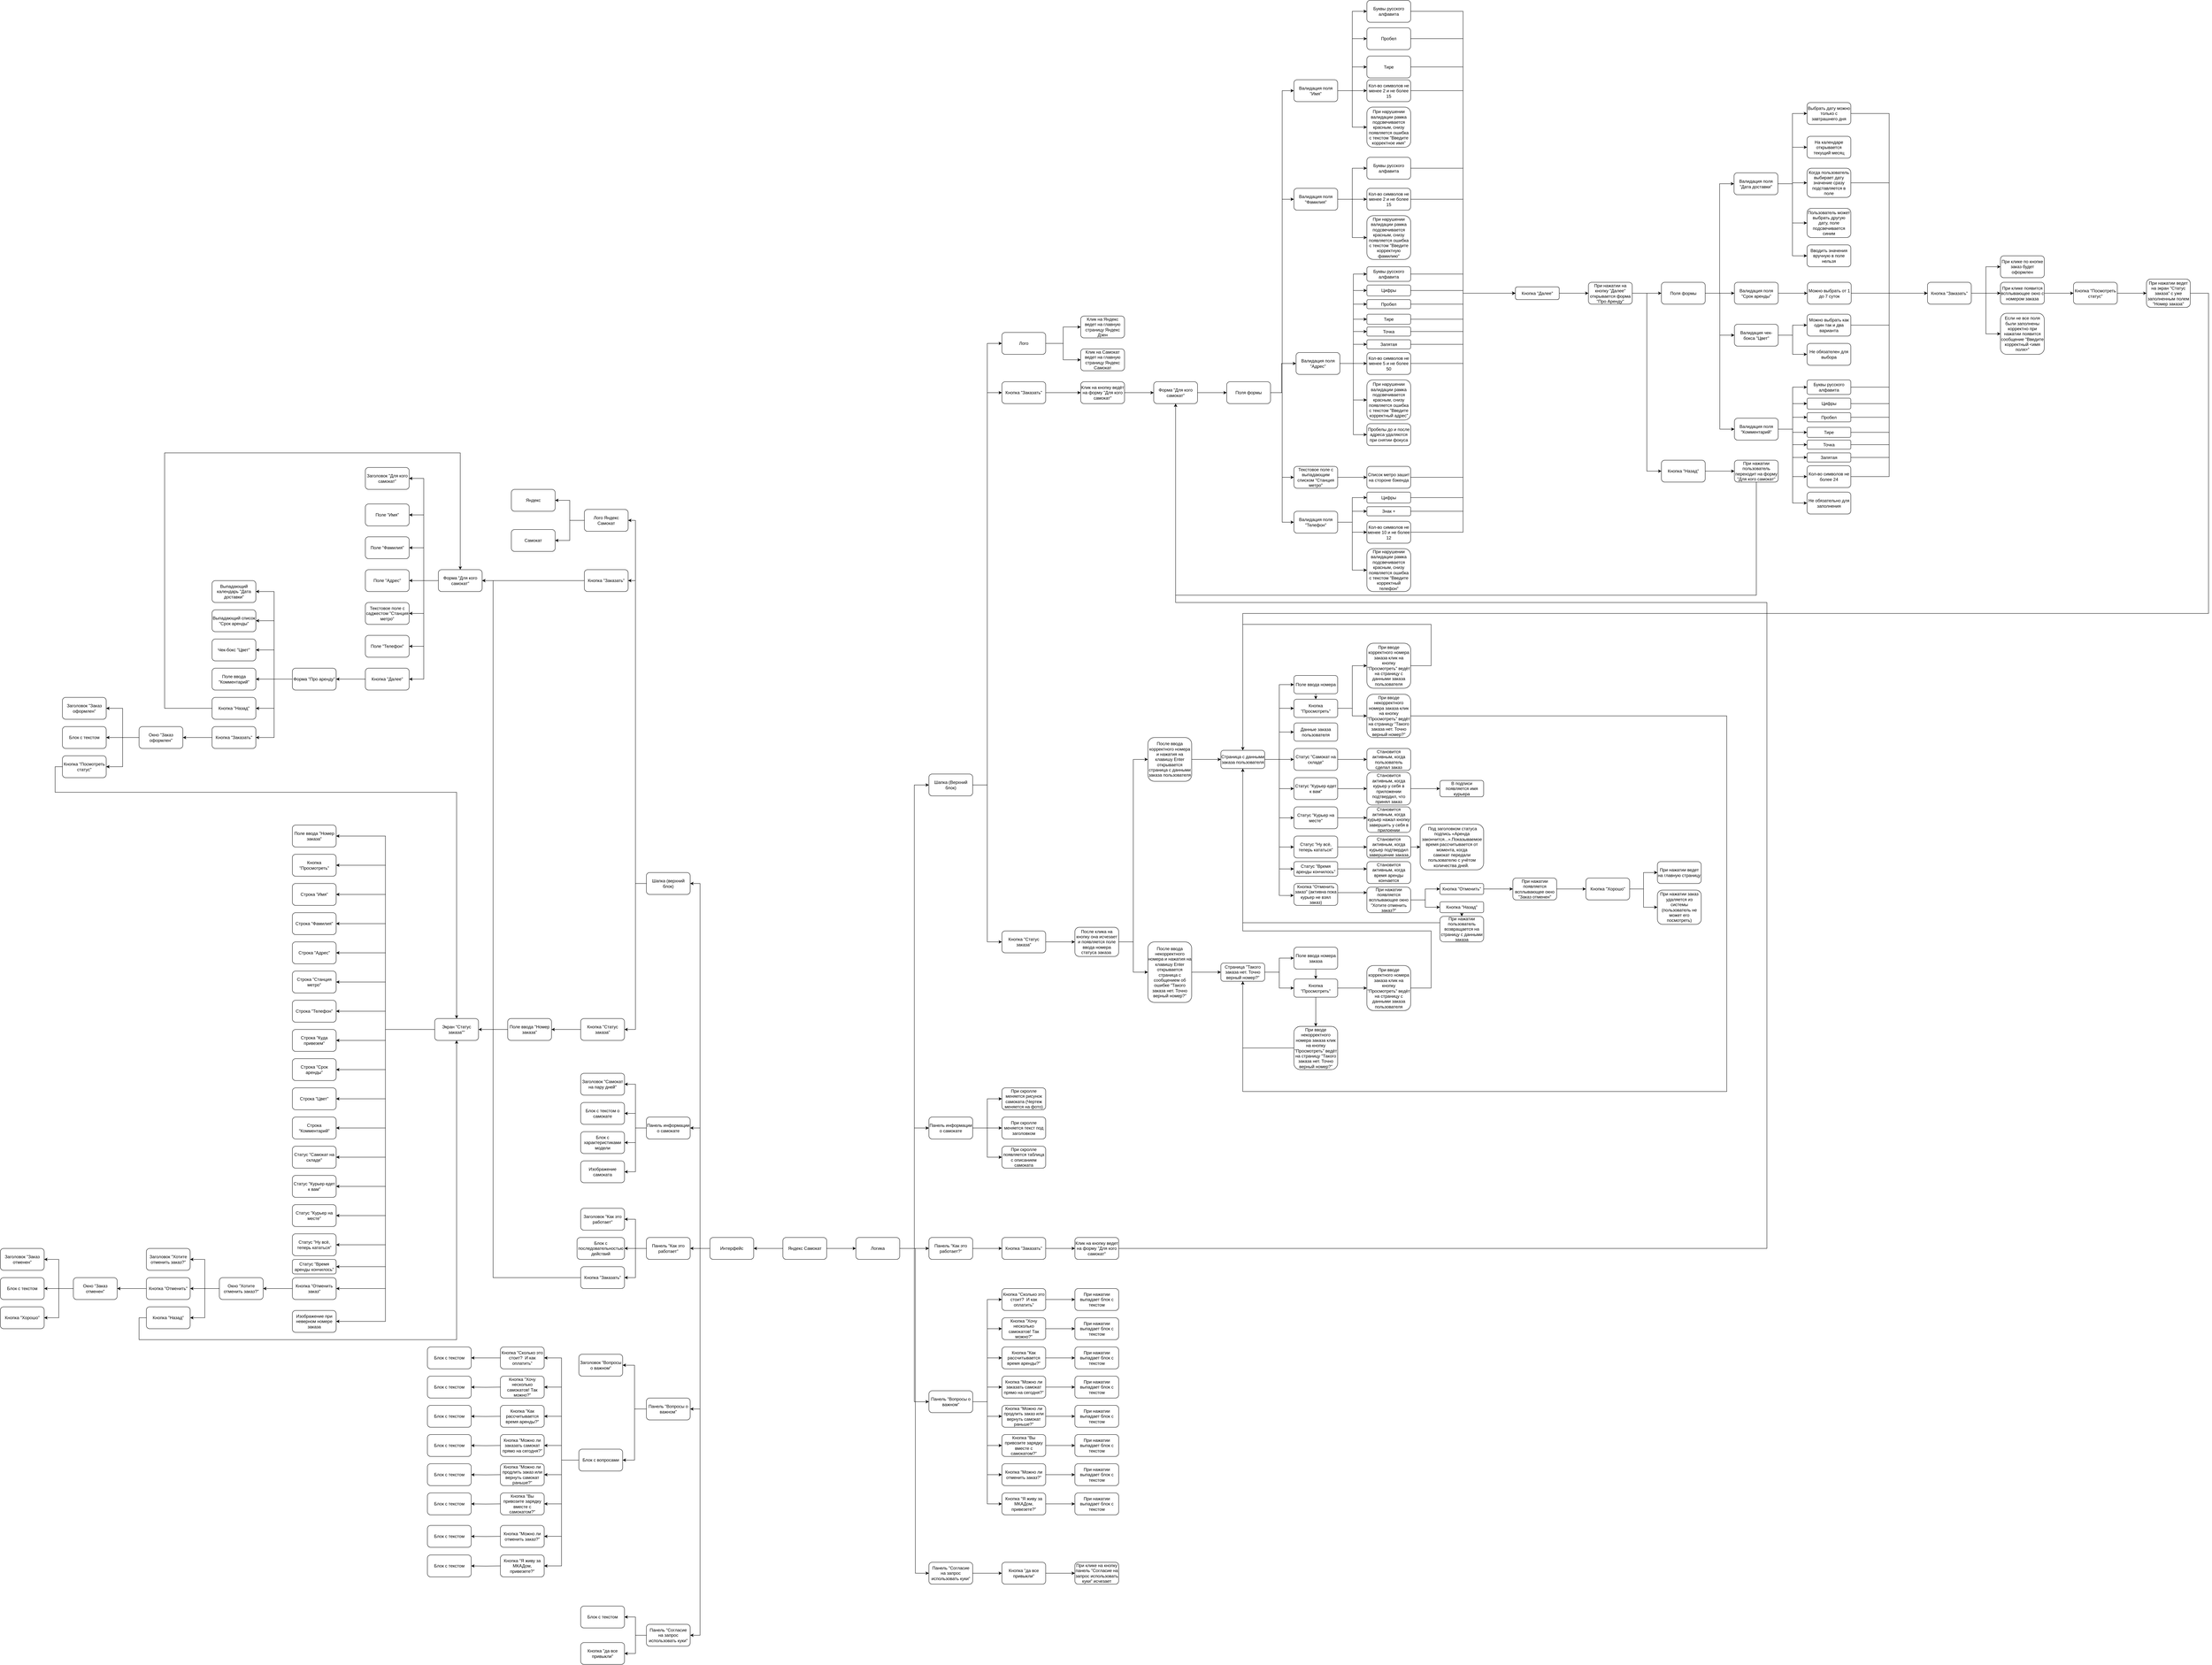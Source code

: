 <mxfile version="21.0.2" type="device"><diagram id="-qsSp2SRi1xK5XWFblik" name="Страница 1"><mxGraphModel dx="9908" dy="7614" grid="1" gridSize="10" guides="1" tooltips="1" connect="1" arrows="1" fold="1" page="1" pageScale="1" pageWidth="827" pageHeight="1169" math="0" shadow="0"><root><mxCell id="0"/><mxCell id="1" parent="0"/><mxCell id="zuj2jSkqepKu1hAa4fJf-3" value="" style="edgeStyle=orthogonalEdgeStyle;rounded=0;orthogonalLoop=1;jettySize=auto;html=1;" parent="1" source="zuj2jSkqepKu1hAa4fJf-1" target="zuj2jSkqepKu1hAa4fJf-2" edge="1"><mxGeometry relative="1" as="geometry"/></mxCell><mxCell id="zuj2jSkqepKu1hAa4fJf-5" value="" style="edgeStyle=orthogonalEdgeStyle;rounded=0;orthogonalLoop=1;jettySize=auto;html=1;" parent="1" source="zuj2jSkqepKu1hAa4fJf-1" target="zuj2jSkqepKu1hAa4fJf-4" edge="1"><mxGeometry relative="1" as="geometry"/></mxCell><mxCell id="zuj2jSkqepKu1hAa4fJf-1" value="Яндекс Самокат" style="rounded=1;whiteSpace=wrap;html=1;" parent="1" vertex="1"><mxGeometry x="354" y="360" width="120" height="60" as="geometry"/></mxCell><mxCell id="zuj2jSkqepKu1hAa4fJf-8" value="" style="edgeStyle=orthogonalEdgeStyle;rounded=0;orthogonalLoop=1;jettySize=auto;html=1;entryX=1;entryY=0.5;entryDx=0;entryDy=0;" parent="1" source="zuj2jSkqepKu1hAa4fJf-2" target="zuj2jSkqepKu1hAa4fJf-6" edge="1"><mxGeometry relative="1" as="geometry"/></mxCell><mxCell id="zuj2jSkqepKu1hAa4fJf-10" value="" style="edgeStyle=orthogonalEdgeStyle;rounded=0;orthogonalLoop=1;jettySize=auto;html=1;entryX=1;entryY=0.5;entryDx=0;entryDy=0;" parent="1" source="zuj2jSkqepKu1hAa4fJf-2" target="zuj2jSkqepKu1hAa4fJf-9" edge="1"><mxGeometry relative="1" as="geometry"/></mxCell><mxCell id="zuj2jSkqepKu1hAa4fJf-12" value="" style="edgeStyle=orthogonalEdgeStyle;rounded=0;orthogonalLoop=1;jettySize=auto;html=1;" parent="1" source="zuj2jSkqepKu1hAa4fJf-2" target="zuj2jSkqepKu1hAa4fJf-11" edge="1"><mxGeometry relative="1" as="geometry"/></mxCell><mxCell id="zuj2jSkqepKu1hAa4fJf-14" value="" style="edgeStyle=orthogonalEdgeStyle;rounded=0;orthogonalLoop=1;jettySize=auto;html=1;entryX=1;entryY=0.5;entryDx=0;entryDy=0;" parent="1" source="zuj2jSkqepKu1hAa4fJf-2" target="zuj2jSkqepKu1hAa4fJf-13" edge="1"><mxGeometry relative="1" as="geometry"/></mxCell><mxCell id="zuj2jSkqepKu1hAa4fJf-16" value="" style="edgeStyle=orthogonalEdgeStyle;rounded=0;orthogonalLoop=1;jettySize=auto;html=1;entryX=1;entryY=0.5;entryDx=0;entryDy=0;" parent="1" source="zuj2jSkqepKu1hAa4fJf-2" target="zuj2jSkqepKu1hAa4fJf-15" edge="1"><mxGeometry relative="1" as="geometry"/></mxCell><mxCell id="zuj2jSkqepKu1hAa4fJf-2" value="Интерфейс" style="whiteSpace=wrap;html=1;rounded=1;" parent="1" vertex="1"><mxGeometry x="154" y="360" width="120" height="60" as="geometry"/></mxCell><mxCell id="zuj2jSkqepKu1hAa4fJf-210" value="" style="edgeStyle=orthogonalEdgeStyle;rounded=0;orthogonalLoop=1;jettySize=auto;html=1;entryX=0;entryY=0.5;entryDx=0;entryDy=0;" parent="1" source="zuj2jSkqepKu1hAa4fJf-4" target="zuj2jSkqepKu1hAa4fJf-209" edge="1"><mxGeometry relative="1" as="geometry"/></mxCell><mxCell id="MSvOd2P987tI86jRQuMP-14" value="" style="edgeStyle=orthogonalEdgeStyle;rounded=0;orthogonalLoop=1;jettySize=auto;html=1;entryX=0;entryY=0.5;entryDx=0;entryDy=0;" edge="1" parent="1" source="zuj2jSkqepKu1hAa4fJf-4" target="MSvOd2P987tI86jRQuMP-13"><mxGeometry relative="1" as="geometry"/></mxCell><mxCell id="MSvOd2P987tI86jRQuMP-22" value="" style="edgeStyle=orthogonalEdgeStyle;rounded=0;orthogonalLoop=1;jettySize=auto;html=1;" edge="1" parent="1" source="zuj2jSkqepKu1hAa4fJf-4" target="MSvOd2P987tI86jRQuMP-21"><mxGeometry relative="1" as="geometry"/></mxCell><mxCell id="MSvOd2P987tI86jRQuMP-27" value="" style="edgeStyle=orthogonalEdgeStyle;rounded=0;orthogonalLoop=1;jettySize=auto;html=1;" edge="1" parent="1" source="zuj2jSkqepKu1hAa4fJf-4" target="MSvOd2P987tI86jRQuMP-21"><mxGeometry relative="1" as="geometry"/></mxCell><mxCell id="MSvOd2P987tI86jRQuMP-29" value="" style="edgeStyle=orthogonalEdgeStyle;rounded=0;orthogonalLoop=1;jettySize=auto;html=1;entryX=0;entryY=0.5;entryDx=0;entryDy=0;" edge="1" parent="1" source="zuj2jSkqepKu1hAa4fJf-4" target="MSvOd2P987tI86jRQuMP-28"><mxGeometry relative="1" as="geometry"/></mxCell><mxCell id="MSvOd2P987tI86jRQuMP-63" value="" style="edgeStyle=orthogonalEdgeStyle;rounded=0;orthogonalLoop=1;jettySize=auto;html=1;entryX=0;entryY=0.5;entryDx=0;entryDy=0;" edge="1" parent="1" target="MSvOd2P987tI86jRQuMP-62"><mxGeometry relative="1" as="geometry"><mxPoint x="674" y="389.971" as="sourcePoint"/><Array as="points"><mxPoint x="717" y="390.03"/><mxPoint x="717" y="1280.03"/></Array></mxGeometry></mxCell><mxCell id="zuj2jSkqepKu1hAa4fJf-4" value="Логика" style="whiteSpace=wrap;html=1;rounded=1;" parent="1" vertex="1"><mxGeometry x="554" y="360" width="120" height="60" as="geometry"/></mxCell><mxCell id="zuj2jSkqepKu1hAa4fJf-19" value="" style="edgeStyle=orthogonalEdgeStyle;rounded=0;orthogonalLoop=1;jettySize=auto;html=1;entryX=1;entryY=0.5;entryDx=0;entryDy=0;" parent="1" source="zuj2jSkqepKu1hAa4fJf-6" target="zuj2jSkqepKu1hAa4fJf-18" edge="1"><mxGeometry relative="1" as="geometry"><Array as="points"><mxPoint x="-50" y="-610"/><mxPoint x="-50" y="-1605"/></Array></mxGeometry></mxCell><mxCell id="zuj2jSkqepKu1hAa4fJf-21" value="" style="edgeStyle=orthogonalEdgeStyle;rounded=0;orthogonalLoop=1;jettySize=auto;html=1;entryX=1;entryY=0.5;entryDx=0;entryDy=0;" parent="1" source="zuj2jSkqepKu1hAa4fJf-6" target="zuj2jSkqepKu1hAa4fJf-20" edge="1"><mxGeometry relative="1" as="geometry"><Array as="points"><mxPoint x="-50" y="-610"/><mxPoint x="-50" y="-1440"/></Array></mxGeometry></mxCell><mxCell id="zuj2jSkqepKu1hAa4fJf-23" value="" style="edgeStyle=orthogonalEdgeStyle;rounded=0;orthogonalLoop=1;jettySize=auto;html=1;entryX=1;entryY=0.5;entryDx=0;entryDy=0;" parent="1" source="zuj2jSkqepKu1hAa4fJf-6" target="zuj2jSkqepKu1hAa4fJf-22" edge="1"><mxGeometry relative="1" as="geometry"><Array as="points"><mxPoint x="-50" y="-610"/><mxPoint x="-50" y="-210"/></Array></mxGeometry></mxCell><mxCell id="zuj2jSkqepKu1hAa4fJf-6" value="Шапка (верхний блок)" style="whiteSpace=wrap;html=1;rounded=1;" parent="1" vertex="1"><mxGeometry x="-20" y="-640" width="120" height="60" as="geometry"/></mxCell><mxCell id="zuj2jSkqepKu1hAa4fJf-25" value="" style="edgeStyle=orthogonalEdgeStyle;rounded=0;orthogonalLoop=1;jettySize=auto;html=1;entryX=1;entryY=0.5;entryDx=0;entryDy=0;" parent="1" source="zuj2jSkqepKu1hAa4fJf-9" target="zuj2jSkqepKu1hAa4fJf-24" edge="1"><mxGeometry relative="1" as="geometry"/></mxCell><mxCell id="zuj2jSkqepKu1hAa4fJf-27" value="" style="edgeStyle=orthogonalEdgeStyle;rounded=0;orthogonalLoop=1;jettySize=auto;html=1;entryX=1;entryY=0.5;entryDx=0;entryDy=0;" parent="1" source="zuj2jSkqepKu1hAa4fJf-9" target="zuj2jSkqepKu1hAa4fJf-26" edge="1"><mxGeometry relative="1" as="geometry"/></mxCell><mxCell id="zuj2jSkqepKu1hAa4fJf-29" value="" style="edgeStyle=orthogonalEdgeStyle;rounded=0;orthogonalLoop=1;jettySize=auto;html=1;entryX=1;entryY=0.5;entryDx=0;entryDy=0;" parent="1" source="zuj2jSkqepKu1hAa4fJf-9" target="zuj2jSkqepKu1hAa4fJf-28" edge="1"><mxGeometry relative="1" as="geometry"/></mxCell><mxCell id="zuj2jSkqepKu1hAa4fJf-31" value="" style="edgeStyle=orthogonalEdgeStyle;rounded=0;orthogonalLoop=1;jettySize=auto;html=1;entryX=1;entryY=0.5;entryDx=0;entryDy=0;" parent="1" source="zuj2jSkqepKu1hAa4fJf-9" target="zuj2jSkqepKu1hAa4fJf-30" edge="1"><mxGeometry relative="1" as="geometry"/></mxCell><mxCell id="zuj2jSkqepKu1hAa4fJf-9" value="Панель информации о самокате" style="whiteSpace=wrap;html=1;rounded=1;" parent="1" vertex="1"><mxGeometry x="-20" y="30" width="120" height="60" as="geometry"/></mxCell><mxCell id="zuj2jSkqepKu1hAa4fJf-33" value="" style="edgeStyle=orthogonalEdgeStyle;rounded=0;orthogonalLoop=1;jettySize=auto;html=1;entryX=1;entryY=0.5;entryDx=0;entryDy=0;" parent="1" source="zuj2jSkqepKu1hAa4fJf-11" target="zuj2jSkqepKu1hAa4fJf-32" edge="1"><mxGeometry relative="1" as="geometry"/></mxCell><mxCell id="zuj2jSkqepKu1hAa4fJf-35" value="" style="edgeStyle=orthogonalEdgeStyle;rounded=0;orthogonalLoop=1;jettySize=auto;html=1;" parent="1" source="zuj2jSkqepKu1hAa4fJf-11" target="zuj2jSkqepKu1hAa4fJf-34" edge="1"><mxGeometry relative="1" as="geometry"/></mxCell><mxCell id="zuj2jSkqepKu1hAa4fJf-37" value="" style="edgeStyle=orthogonalEdgeStyle;rounded=0;orthogonalLoop=1;jettySize=auto;html=1;entryX=1;entryY=0.5;entryDx=0;entryDy=0;" parent="1" source="zuj2jSkqepKu1hAa4fJf-11" target="zuj2jSkqepKu1hAa4fJf-36" edge="1"><mxGeometry relative="1" as="geometry"/></mxCell><mxCell id="zuj2jSkqepKu1hAa4fJf-11" value="Панель &quot;Как это работает&quot;" style="whiteSpace=wrap;html=1;rounded=1;" parent="1" vertex="1"><mxGeometry x="-20" y="360" width="120" height="60" as="geometry"/></mxCell><mxCell id="zuj2jSkqepKu1hAa4fJf-39" value="" style="edgeStyle=orthogonalEdgeStyle;rounded=0;orthogonalLoop=1;jettySize=auto;html=1;entryX=1;entryY=0.5;entryDx=0;entryDy=0;" parent="1" source="zuj2jSkqepKu1hAa4fJf-13" target="zuj2jSkqepKu1hAa4fJf-38" edge="1"><mxGeometry relative="1" as="geometry"/></mxCell><mxCell id="zuj2jSkqepKu1hAa4fJf-41" value="" style="edgeStyle=orthogonalEdgeStyle;rounded=0;orthogonalLoop=1;jettySize=auto;html=1;entryX=1;entryY=0.5;entryDx=0;entryDy=0;" parent="1" source="zuj2jSkqepKu1hAa4fJf-13" target="zuj2jSkqepKu1hAa4fJf-40" edge="1"><mxGeometry relative="1" as="geometry"/></mxCell><mxCell id="zuj2jSkqepKu1hAa4fJf-13" value="Панель &quot;Вопросы о важном&quot;" style="whiteSpace=wrap;html=1;rounded=1;" parent="1" vertex="1"><mxGeometry x="-20" y="800" width="120" height="60" as="geometry"/></mxCell><mxCell id="zuj2jSkqepKu1hAa4fJf-43" value="" style="edgeStyle=orthogonalEdgeStyle;rounded=0;orthogonalLoop=1;jettySize=auto;html=1;" parent="1" source="zuj2jSkqepKu1hAa4fJf-15" target="zuj2jSkqepKu1hAa4fJf-42" edge="1"><mxGeometry relative="1" as="geometry"/></mxCell><mxCell id="zuj2jSkqepKu1hAa4fJf-45" value="" style="edgeStyle=orthogonalEdgeStyle;rounded=0;orthogonalLoop=1;jettySize=auto;html=1;" parent="1" source="zuj2jSkqepKu1hAa4fJf-15" target="zuj2jSkqepKu1hAa4fJf-44" edge="1"><mxGeometry relative="1" as="geometry"/></mxCell><mxCell id="zuj2jSkqepKu1hAa4fJf-15" value="Панель &quot;Согласие на запрос использовать куки&quot;" style="whiteSpace=wrap;html=1;rounded=1;" parent="1" vertex="1"><mxGeometry x="-20" y="1420" width="120" height="60" as="geometry"/></mxCell><mxCell id="zuj2jSkqepKu1hAa4fJf-48" value="" style="edgeStyle=orthogonalEdgeStyle;rounded=0;orthogonalLoop=1;jettySize=auto;html=1;" parent="1" source="zuj2jSkqepKu1hAa4fJf-18" target="zuj2jSkqepKu1hAa4fJf-47" edge="1"><mxGeometry relative="1" as="geometry"/></mxCell><mxCell id="zuj2jSkqepKu1hAa4fJf-50" value="" style="edgeStyle=orthogonalEdgeStyle;rounded=0;orthogonalLoop=1;jettySize=auto;html=1;" parent="1" source="zuj2jSkqepKu1hAa4fJf-18" target="zuj2jSkqepKu1hAa4fJf-49" edge="1"><mxGeometry relative="1" as="geometry"/></mxCell><mxCell id="zuj2jSkqepKu1hAa4fJf-18" value="Лого Яндекс Самокат" style="whiteSpace=wrap;html=1;rounded=1;" parent="1" vertex="1"><mxGeometry x="-190" y="-1635" width="120" height="60" as="geometry"/></mxCell><mxCell id="zuj2jSkqepKu1hAa4fJf-52" value="" style="edgeStyle=orthogonalEdgeStyle;rounded=0;orthogonalLoop=1;jettySize=auto;html=1;" parent="1" source="zuj2jSkqepKu1hAa4fJf-20" target="zuj2jSkqepKu1hAa4fJf-51" edge="1"><mxGeometry relative="1" as="geometry"/></mxCell><mxCell id="zuj2jSkqepKu1hAa4fJf-20" value="Кнопка &quot;Заказать&quot;" style="whiteSpace=wrap;html=1;rounded=1;" parent="1" vertex="1"><mxGeometry x="-190" y="-1470" width="120" height="60" as="geometry"/></mxCell><mxCell id="zuj2jSkqepKu1hAa4fJf-55" value="" style="edgeStyle=orthogonalEdgeStyle;rounded=0;orthogonalLoop=1;jettySize=auto;html=1;" parent="1" source="zuj2jSkqepKu1hAa4fJf-22" target="zuj2jSkqepKu1hAa4fJf-54" edge="1"><mxGeometry relative="1" as="geometry"/></mxCell><mxCell id="zuj2jSkqepKu1hAa4fJf-22" value="Кнопка &quot;Статус заказа&quot;" style="whiteSpace=wrap;html=1;rounded=1;" parent="1" vertex="1"><mxGeometry x="-200" y="-240" width="120" height="60" as="geometry"/></mxCell><mxCell id="zuj2jSkqepKu1hAa4fJf-24" value="Заголовок &quot;Самокат на пару дней&quot;" style="whiteSpace=wrap;html=1;rounded=1;" parent="1" vertex="1"><mxGeometry x="-200" y="-90" width="120" height="60" as="geometry"/></mxCell><mxCell id="zuj2jSkqepKu1hAa4fJf-26" value="Блок с текстом о самокате" style="whiteSpace=wrap;html=1;rounded=1;" parent="1" vertex="1"><mxGeometry x="-200" y="-10" width="120" height="60" as="geometry"/></mxCell><mxCell id="zuj2jSkqepKu1hAa4fJf-28" value="Блок с характеристиками модели" style="whiteSpace=wrap;html=1;rounded=1;" parent="1" vertex="1"><mxGeometry x="-200" y="70" width="120" height="60" as="geometry"/></mxCell><mxCell id="zuj2jSkqepKu1hAa4fJf-30" value="Изображение самоката" style="whiteSpace=wrap;html=1;rounded=1;" parent="1" vertex="1"><mxGeometry x="-200" y="150" width="120" height="60" as="geometry"/></mxCell><mxCell id="zuj2jSkqepKu1hAa4fJf-32" value="Заголовок &quot;Как это работает&quot;" style="whiteSpace=wrap;html=1;rounded=1;" parent="1" vertex="1"><mxGeometry x="-200" y="280" width="120" height="60" as="geometry"/></mxCell><mxCell id="zuj2jSkqepKu1hAa4fJf-34" value="Блок с последовательностью действий" style="whiteSpace=wrap;html=1;rounded=1;" parent="1" vertex="1"><mxGeometry x="-210" y="360" width="130" height="60" as="geometry"/></mxCell><mxCell id="zuj2jSkqepKu1hAa4fJf-56" style="edgeStyle=orthogonalEdgeStyle;rounded=0;orthogonalLoop=1;jettySize=auto;html=1;entryX=1;entryY=0.5;entryDx=0;entryDy=0;" parent="1" source="zuj2jSkqepKu1hAa4fJf-36" target="zuj2jSkqepKu1hAa4fJf-51" edge="1"><mxGeometry relative="1" as="geometry"><Array as="points"><mxPoint x="-440" y="470"/><mxPoint x="-440" y="-1440"/></Array></mxGeometry></mxCell><mxCell id="zuj2jSkqepKu1hAa4fJf-36" value="Кнопка &quot;Заказать&quot;" style="whiteSpace=wrap;html=1;rounded=1;" parent="1" vertex="1"><mxGeometry x="-200" y="440" width="120" height="60" as="geometry"/></mxCell><mxCell id="zuj2jSkqepKu1hAa4fJf-38" value="Заголовок &quot;Вопросы о важном&quot;" style="whiteSpace=wrap;html=1;rounded=1;" parent="1" vertex="1"><mxGeometry x="-205" y="680" width="120" height="60" as="geometry"/></mxCell><mxCell id="zuj2jSkqepKu1hAa4fJf-58" value="" style="edgeStyle=orthogonalEdgeStyle;rounded=0;orthogonalLoop=1;jettySize=auto;html=1;entryX=1;entryY=0.5;entryDx=0;entryDy=0;" parent="1" source="zuj2jSkqepKu1hAa4fJf-40" target="zuj2jSkqepKu1hAa4fJf-57" edge="1"><mxGeometry relative="1" as="geometry"/></mxCell><mxCell id="zuj2jSkqepKu1hAa4fJf-66" style="edgeStyle=orthogonalEdgeStyle;rounded=0;orthogonalLoop=1;jettySize=auto;html=1;entryX=1;entryY=0.5;entryDx=0;entryDy=0;" parent="1" source="zuj2jSkqepKu1hAa4fJf-40" target="zuj2jSkqepKu1hAa4fJf-60" edge="1"><mxGeometry relative="1" as="geometry"/></mxCell><mxCell id="zuj2jSkqepKu1hAa4fJf-67" style="edgeStyle=orthogonalEdgeStyle;rounded=0;orthogonalLoop=1;jettySize=auto;html=1;entryX=1;entryY=0.5;entryDx=0;entryDy=0;" parent="1" source="zuj2jSkqepKu1hAa4fJf-40" target="zuj2jSkqepKu1hAa4fJf-64" edge="1"><mxGeometry relative="1" as="geometry"/></mxCell><mxCell id="zuj2jSkqepKu1hAa4fJf-68" style="edgeStyle=orthogonalEdgeStyle;rounded=0;orthogonalLoop=1;jettySize=auto;html=1;entryX=1;entryY=0.5;entryDx=0;entryDy=0;" parent="1" source="zuj2jSkqepKu1hAa4fJf-40" target="zuj2jSkqepKu1hAa4fJf-65" edge="1"><mxGeometry relative="1" as="geometry"/></mxCell><mxCell id="zuj2jSkqepKu1hAa4fJf-69" style="edgeStyle=orthogonalEdgeStyle;rounded=0;orthogonalLoop=1;jettySize=auto;html=1;entryX=1;entryY=0.5;entryDx=0;entryDy=0;" parent="1" source="zuj2jSkqepKu1hAa4fJf-40" target="zuj2jSkqepKu1hAa4fJf-63" edge="1"><mxGeometry relative="1" as="geometry"/></mxCell><mxCell id="zuj2jSkqepKu1hAa4fJf-70" style="edgeStyle=orthogonalEdgeStyle;rounded=0;orthogonalLoop=1;jettySize=auto;html=1;entryX=1;entryY=0.5;entryDx=0;entryDy=0;" parent="1" source="zuj2jSkqepKu1hAa4fJf-40" target="zuj2jSkqepKu1hAa4fJf-62" edge="1"><mxGeometry relative="1" as="geometry"/></mxCell><mxCell id="zuj2jSkqepKu1hAa4fJf-71" style="edgeStyle=orthogonalEdgeStyle;rounded=0;orthogonalLoop=1;jettySize=auto;html=1;entryX=1;entryY=0.5;entryDx=0;entryDy=0;" parent="1" source="zuj2jSkqepKu1hAa4fJf-40" target="zuj2jSkqepKu1hAa4fJf-59" edge="1"><mxGeometry relative="1" as="geometry"/></mxCell><mxCell id="zuj2jSkqepKu1hAa4fJf-72" style="edgeStyle=orthogonalEdgeStyle;rounded=0;orthogonalLoop=1;jettySize=auto;html=1;entryX=1;entryY=0.5;entryDx=0;entryDy=0;" parent="1" source="zuj2jSkqepKu1hAa4fJf-40" target="zuj2jSkqepKu1hAa4fJf-61" edge="1"><mxGeometry relative="1" as="geometry"/></mxCell><mxCell id="zuj2jSkqepKu1hAa4fJf-40" value="Блок с вопросами" style="whiteSpace=wrap;html=1;rounded=1;" parent="1" vertex="1"><mxGeometry x="-205" y="940" width="120" height="60" as="geometry"/></mxCell><mxCell id="zuj2jSkqepKu1hAa4fJf-42" value="Блок с текстом" style="whiteSpace=wrap;html=1;rounded=1;" parent="1" vertex="1"><mxGeometry x="-200" y="1370" width="120" height="60" as="geometry"/></mxCell><mxCell id="zuj2jSkqepKu1hAa4fJf-44" value="Кнопка &quot;да все привыкли&quot;" style="whiteSpace=wrap;html=1;rounded=1;" parent="1" vertex="1"><mxGeometry x="-200" y="1470" width="120" height="60" as="geometry"/></mxCell><mxCell id="zuj2jSkqepKu1hAa4fJf-47" value="Яндекс" style="whiteSpace=wrap;html=1;rounded=1;" parent="1" vertex="1"><mxGeometry x="-390" y="-1690" width="120" height="60" as="geometry"/></mxCell><mxCell id="zuj2jSkqepKu1hAa4fJf-49" value="Самокат" style="whiteSpace=wrap;html=1;rounded=1;" parent="1" vertex="1"><mxGeometry x="-390" y="-1580" width="120" height="60" as="geometry"/></mxCell><mxCell id="zuj2jSkqepKu1hAa4fJf-87" style="edgeStyle=orthogonalEdgeStyle;rounded=0;orthogonalLoop=1;jettySize=auto;html=1;entryX=1;entryY=0.5;entryDx=0;entryDy=0;" parent="1" source="zuj2jSkqepKu1hAa4fJf-51" target="zuj2jSkqepKu1hAa4fJf-73" edge="1"><mxGeometry relative="1" as="geometry"/></mxCell><mxCell id="zuj2jSkqepKu1hAa4fJf-88" style="edgeStyle=orthogonalEdgeStyle;rounded=0;orthogonalLoop=1;jettySize=auto;html=1;entryX=1;entryY=0.5;entryDx=0;entryDy=0;" parent="1" source="zuj2jSkqepKu1hAa4fJf-51" target="zuj2jSkqepKu1hAa4fJf-75" edge="1"><mxGeometry relative="1" as="geometry"/></mxCell><mxCell id="zuj2jSkqepKu1hAa4fJf-89" style="edgeStyle=orthogonalEdgeStyle;rounded=0;orthogonalLoop=1;jettySize=auto;html=1;entryX=1;entryY=0.5;entryDx=0;entryDy=0;" parent="1" source="zuj2jSkqepKu1hAa4fJf-51" target="zuj2jSkqepKu1hAa4fJf-77" edge="1"><mxGeometry relative="1" as="geometry"/></mxCell><mxCell id="zuj2jSkqepKu1hAa4fJf-90" style="edgeStyle=orthogonalEdgeStyle;rounded=0;orthogonalLoop=1;jettySize=auto;html=1;entryX=1;entryY=0.5;entryDx=0;entryDy=0;" parent="1" source="zuj2jSkqepKu1hAa4fJf-51" target="zuj2jSkqepKu1hAa4fJf-79" edge="1"><mxGeometry relative="1" as="geometry"/></mxCell><mxCell id="zuj2jSkqepKu1hAa4fJf-91" style="edgeStyle=orthogonalEdgeStyle;rounded=0;orthogonalLoop=1;jettySize=auto;html=1;entryX=1;entryY=0.5;entryDx=0;entryDy=0;" parent="1" source="zuj2jSkqepKu1hAa4fJf-51" target="zuj2jSkqepKu1hAa4fJf-81" edge="1"><mxGeometry relative="1" as="geometry"/></mxCell><mxCell id="zuj2jSkqepKu1hAa4fJf-92" style="edgeStyle=orthogonalEdgeStyle;rounded=0;orthogonalLoop=1;jettySize=auto;html=1;entryX=1;entryY=0.5;entryDx=0;entryDy=0;" parent="1" source="zuj2jSkqepKu1hAa4fJf-51" target="zuj2jSkqepKu1hAa4fJf-83" edge="1"><mxGeometry relative="1" as="geometry"/></mxCell><mxCell id="zuj2jSkqepKu1hAa4fJf-93" style="edgeStyle=orthogonalEdgeStyle;rounded=0;orthogonalLoop=1;jettySize=auto;html=1;entryX=1;entryY=0.5;entryDx=0;entryDy=0;" parent="1" source="zuj2jSkqepKu1hAa4fJf-51" target="zuj2jSkqepKu1hAa4fJf-85" edge="1"><mxGeometry relative="1" as="geometry"/></mxCell><mxCell id="zuj2jSkqepKu1hAa4fJf-51" value="Форма &quot;Для кого самокат&quot;" style="whiteSpace=wrap;html=1;rounded=1;" parent="1" vertex="1"><mxGeometry x="-590" y="-1470" width="120" height="60" as="geometry"/></mxCell><mxCell id="zuj2jSkqepKu1hAa4fJf-158" value="" style="edgeStyle=orthogonalEdgeStyle;rounded=0;orthogonalLoop=1;jettySize=auto;html=1;" parent="1" source="zuj2jSkqepKu1hAa4fJf-54" target="zuj2jSkqepKu1hAa4fJf-157" edge="1"><mxGeometry relative="1" as="geometry"/></mxCell><mxCell id="zuj2jSkqepKu1hAa4fJf-54" value="Поле ввода &quot;Номер заказа&quot;" style="whiteSpace=wrap;html=1;rounded=1;" parent="1" vertex="1"><mxGeometry x="-400" y="-240" width="120" height="60" as="geometry"/></mxCell><mxCell id="zuj2jSkqepKu1hAa4fJf-127" value="" style="edgeStyle=orthogonalEdgeStyle;rounded=0;orthogonalLoop=1;jettySize=auto;html=1;" parent="1" source="zuj2jSkqepKu1hAa4fJf-57" target="zuj2jSkqepKu1hAa4fJf-126" edge="1"><mxGeometry relative="1" as="geometry"/></mxCell><mxCell id="zuj2jSkqepKu1hAa4fJf-57" value="Кнопка &quot;Сколько это стоит?&amp;nbsp; И как оплатить&quot;" style="whiteSpace=wrap;html=1;rounded=1;" parent="1" vertex="1"><mxGeometry x="-420" y="660" width="120" height="60" as="geometry"/></mxCell><mxCell id="zuj2jSkqepKu1hAa4fJf-59" value="Кнопка &quot;Можно ли отменить заказ?&quot;" style="whiteSpace=wrap;html=1;rounded=1;" parent="1" vertex="1"><mxGeometry x="-420" y="1149" width="120" height="60" as="geometry"/></mxCell><mxCell id="zuj2jSkqepKu1hAa4fJf-60" value="Кнопка &quot;Хочу несколько самокатов! Так можно?&quot;" style="whiteSpace=wrap;html=1;rounded=1;" parent="1" vertex="1"><mxGeometry x="-420" y="740" width="120" height="60" as="geometry"/></mxCell><mxCell id="zuj2jSkqepKu1hAa4fJf-61" value="Кнопка &quot;Я живу за МКАДом, привезете?&quot;" style="whiteSpace=wrap;html=1;rounded=1;" parent="1" vertex="1"><mxGeometry x="-420" y="1230" width="120" height="60" as="geometry"/></mxCell><mxCell id="zuj2jSkqepKu1hAa4fJf-62" value="Кнопка &quot;Вы привозите зарядку вместе с самокатом?&quot;" style="whiteSpace=wrap;html=1;rounded=1;" parent="1" vertex="1"><mxGeometry x="-420" y="1060" width="120" height="60" as="geometry"/></mxCell><mxCell id="zuj2jSkqepKu1hAa4fJf-63" value="Кнопка &quot;Можно ли продлить заказ или вернуть самокат раньше?&quot;" style="whiteSpace=wrap;html=1;rounded=1;" parent="1" vertex="1"><mxGeometry x="-420" y="980" width="120" height="60" as="geometry"/></mxCell><mxCell id="zuj2jSkqepKu1hAa4fJf-64" value="Кнопка &quot;Как рассчитывается время аренды?&quot;" style="whiteSpace=wrap;html=1;rounded=1;" parent="1" vertex="1"><mxGeometry x="-420" y="820" width="120" height="60" as="geometry"/></mxCell><mxCell id="zuj2jSkqepKu1hAa4fJf-65" value="Кнопка &quot;Можно ли заказать самокат прямо на сегодня?&quot;" style="whiteSpace=wrap;html=1;rounded=1;" parent="1" vertex="1"><mxGeometry x="-420" y="900" width="120" height="60" as="geometry"/></mxCell><mxCell id="zuj2jSkqepKu1hAa4fJf-73" value="Заголовок &quot;Для кого самокат&quot;" style="whiteSpace=wrap;html=1;rounded=1;" parent="1" vertex="1"><mxGeometry x="-790" y="-1750" width="120" height="60" as="geometry"/></mxCell><mxCell id="zuj2jSkqepKu1hAa4fJf-75" value="Поле &quot;Имя&quot;" style="whiteSpace=wrap;html=1;rounded=1;" parent="1" vertex="1"><mxGeometry x="-790" y="-1650" width="120" height="60" as="geometry"/></mxCell><mxCell id="zuj2jSkqepKu1hAa4fJf-77" value="Поле &quot;Фамилия&quot;" style="whiteSpace=wrap;html=1;rounded=1;" parent="1" vertex="1"><mxGeometry x="-790" y="-1560" width="120" height="60" as="geometry"/></mxCell><mxCell id="zuj2jSkqepKu1hAa4fJf-79" value="Поле &quot;Адрес&quot;" style="whiteSpace=wrap;html=1;rounded=1;" parent="1" vertex="1"><mxGeometry x="-790" y="-1470" width="120" height="60" as="geometry"/></mxCell><mxCell id="zuj2jSkqepKu1hAa4fJf-81" value="Текстовое поле с саджестом &quot;Станция метро&quot;" style="whiteSpace=wrap;html=1;rounded=1;" parent="1" vertex="1"><mxGeometry x="-790" y="-1380" width="120" height="60" as="geometry"/></mxCell><mxCell id="zuj2jSkqepKu1hAa4fJf-83" value="Поле &quot;Телефон&quot;" style="whiteSpace=wrap;html=1;rounded=1;" parent="1" vertex="1"><mxGeometry x="-790" y="-1290" width="120" height="60" as="geometry"/></mxCell><mxCell id="zuj2jSkqepKu1hAa4fJf-143" value="" style="edgeStyle=orthogonalEdgeStyle;rounded=0;orthogonalLoop=1;jettySize=auto;html=1;" parent="1" source="zuj2jSkqepKu1hAa4fJf-85" target="zuj2jSkqepKu1hAa4fJf-142" edge="1"><mxGeometry relative="1" as="geometry"/></mxCell><mxCell id="zuj2jSkqepKu1hAa4fJf-85" value="Кнопка &quot;Далее&quot;" style="whiteSpace=wrap;html=1;rounded=1;" parent="1" vertex="1"><mxGeometry x="-790" y="-1200" width="120" height="60" as="geometry"/></mxCell><mxCell id="zuj2jSkqepKu1hAa4fJf-94" value="Поле ввода &quot;Номер заказа&quot;" style="whiteSpace=wrap;html=1;rounded=1;" parent="1" vertex="1"><mxGeometry x="-990" y="-770" width="120" height="60" as="geometry"/></mxCell><mxCell id="zuj2jSkqepKu1hAa4fJf-96" value="Кнопка &quot;Просмотреть&quot;" style="whiteSpace=wrap;html=1;rounded=1;" parent="1" vertex="1"><mxGeometry x="-990" y="-690" width="120" height="60" as="geometry"/></mxCell><mxCell id="zuj2jSkqepKu1hAa4fJf-98" value="Строка &quot;Имя&quot;" style="whiteSpace=wrap;html=1;rounded=1;" parent="1" vertex="1"><mxGeometry x="-990" y="-610" width="120" height="60" as="geometry"/></mxCell><mxCell id="zuj2jSkqepKu1hAa4fJf-100" value="Строка &quot;Фамилия&quot;" style="whiteSpace=wrap;html=1;rounded=1;" parent="1" vertex="1"><mxGeometry x="-990" y="-530" width="120" height="60" as="geometry"/></mxCell><mxCell id="zuj2jSkqepKu1hAa4fJf-102" value="Строка &quot;Адрес&quot;" style="whiteSpace=wrap;html=1;rounded=1;" parent="1" vertex="1"><mxGeometry x="-990" y="-450" width="120" height="60" as="geometry"/></mxCell><mxCell id="zuj2jSkqepKu1hAa4fJf-104" value="Строка &quot;Станция метро&quot;" style="whiteSpace=wrap;html=1;rounded=1;" parent="1" vertex="1"><mxGeometry x="-990" y="-370" width="120" height="60" as="geometry"/></mxCell><mxCell id="zuj2jSkqepKu1hAa4fJf-106" value="Строка &quot;Телефон&quot;" style="whiteSpace=wrap;html=1;rounded=1;" parent="1" vertex="1"><mxGeometry x="-990" y="-290" width="120" height="60" as="geometry"/></mxCell><mxCell id="zuj2jSkqepKu1hAa4fJf-108" value="Строка &quot;Куда привезем&quot;" style="whiteSpace=wrap;html=1;rounded=1;" parent="1" vertex="1"><mxGeometry x="-990" y="-210" width="120" height="60" as="geometry"/></mxCell><mxCell id="zuj2jSkqepKu1hAa4fJf-110" value="Строка &quot;Срок аренды&quot;" style="whiteSpace=wrap;html=1;rounded=1;" parent="1" vertex="1"><mxGeometry x="-990" y="-130" width="120" height="60" as="geometry"/></mxCell><mxCell id="zuj2jSkqepKu1hAa4fJf-113" value="Строка &quot;Цвет&quot;" style="whiteSpace=wrap;html=1;rounded=1;" parent="1" vertex="1"><mxGeometry x="-990" y="-50.04" width="120" height="60" as="geometry"/></mxCell><mxCell id="zuj2jSkqepKu1hAa4fJf-115" value="Строка &quot;Комментарий&quot;" style="whiteSpace=wrap;html=1;rounded=1;" parent="1" vertex="1"><mxGeometry x="-990" y="29.96" width="120" height="60" as="geometry"/></mxCell><mxCell id="zuj2jSkqepKu1hAa4fJf-116" value="Статус &quot;Самокат на складе&quot;" style="whiteSpace=wrap;html=1;rounded=1;" parent="1" vertex="1"><mxGeometry x="-990" y="110" width="120" height="60" as="geometry"/></mxCell><mxCell id="zuj2jSkqepKu1hAa4fJf-119" value="Статус &quot;Курьер едет к вам&quot;" style="whiteSpace=wrap;html=1;rounded=1;" parent="1" vertex="1"><mxGeometry x="-990" y="190" width="120" height="60" as="geometry"/></mxCell><mxCell id="zuj2jSkqepKu1hAa4fJf-121" value="Статус &quot;Курьер на месте&quot;" style="whiteSpace=wrap;html=1;rounded=1;" parent="1" vertex="1"><mxGeometry x="-990" y="270" width="120" height="60" as="geometry"/></mxCell><mxCell id="zuj2jSkqepKu1hAa4fJf-123" value="Статус &quot;Ну всё, теперь кататься&quot;" style="whiteSpace=wrap;html=1;rounded=1;" parent="1" vertex="1"><mxGeometry x="-990" y="350" width="120" height="60" as="geometry"/></mxCell><mxCell id="zuj2jSkqepKu1hAa4fJf-191" value="" style="edgeStyle=orthogonalEdgeStyle;rounded=0;orthogonalLoop=1;jettySize=auto;html=1;" parent="1" source="zuj2jSkqepKu1hAa4fJf-125" target="zuj2jSkqepKu1hAa4fJf-190" edge="1"><mxGeometry relative="1" as="geometry"/></mxCell><mxCell id="zuj2jSkqepKu1hAa4fJf-125" value="Кнопка &quot;Отменить заказ&quot;" style="whiteSpace=wrap;html=1;rounded=1;" parent="1" vertex="1"><mxGeometry x="-990" y="470" width="120" height="60" as="geometry"/></mxCell><mxCell id="zuj2jSkqepKu1hAa4fJf-126" value="Блок с текстом" style="whiteSpace=wrap;html=1;rounded=1;" parent="1" vertex="1"><mxGeometry x="-620" y="660" width="120" height="60" as="geometry"/></mxCell><mxCell id="zuj2jSkqepKu1hAa4fJf-128" value="" style="edgeStyle=orthogonalEdgeStyle;rounded=0;orthogonalLoop=1;jettySize=auto;html=1;" parent="1" target="zuj2jSkqepKu1hAa4fJf-129" edge="1"><mxGeometry relative="1" as="geometry"><mxPoint x="-420" y="770" as="sourcePoint"/></mxGeometry></mxCell><mxCell id="zuj2jSkqepKu1hAa4fJf-129" value="Блок с текстом" style="whiteSpace=wrap;html=1;rounded=1;" parent="1" vertex="1"><mxGeometry x="-620" y="740" width="120" height="60" as="geometry"/></mxCell><mxCell id="zuj2jSkqepKu1hAa4fJf-130" value="" style="edgeStyle=orthogonalEdgeStyle;rounded=0;orthogonalLoop=1;jettySize=auto;html=1;" parent="1" target="zuj2jSkqepKu1hAa4fJf-131" edge="1"><mxGeometry relative="1" as="geometry"><mxPoint x="-420" y="850" as="sourcePoint"/></mxGeometry></mxCell><mxCell id="zuj2jSkqepKu1hAa4fJf-131" value="Блок с текстом" style="whiteSpace=wrap;html=1;rounded=1;" parent="1" vertex="1"><mxGeometry x="-620" y="820" width="120" height="60" as="geometry"/></mxCell><mxCell id="zuj2jSkqepKu1hAa4fJf-132" value="" style="edgeStyle=orthogonalEdgeStyle;rounded=0;orthogonalLoop=1;jettySize=auto;html=1;" parent="1" target="zuj2jSkqepKu1hAa4fJf-133" edge="1"><mxGeometry relative="1" as="geometry"><mxPoint x="-420" y="930" as="sourcePoint"/></mxGeometry></mxCell><mxCell id="zuj2jSkqepKu1hAa4fJf-133" value="Блок с текстом" style="whiteSpace=wrap;html=1;rounded=1;" parent="1" vertex="1"><mxGeometry x="-620" y="900" width="120" height="60" as="geometry"/></mxCell><mxCell id="zuj2jSkqepKu1hAa4fJf-134" value="" style="edgeStyle=orthogonalEdgeStyle;rounded=0;orthogonalLoop=1;jettySize=auto;html=1;" parent="1" target="zuj2jSkqepKu1hAa4fJf-135" edge="1"><mxGeometry relative="1" as="geometry"><mxPoint x="-420" y="1010" as="sourcePoint"/></mxGeometry></mxCell><mxCell id="zuj2jSkqepKu1hAa4fJf-135" value="Блок с текстом" style="whiteSpace=wrap;html=1;rounded=1;" parent="1" vertex="1"><mxGeometry x="-620" y="980" width="120" height="60" as="geometry"/></mxCell><mxCell id="zuj2jSkqepKu1hAa4fJf-136" value="" style="edgeStyle=orthogonalEdgeStyle;rounded=0;orthogonalLoop=1;jettySize=auto;html=1;" parent="1" target="zuj2jSkqepKu1hAa4fJf-137" edge="1"><mxGeometry relative="1" as="geometry"><mxPoint x="-420" y="1090" as="sourcePoint"/></mxGeometry></mxCell><mxCell id="zuj2jSkqepKu1hAa4fJf-137" value="Блок с текстом" style="whiteSpace=wrap;html=1;rounded=1;" parent="1" vertex="1"><mxGeometry x="-620" y="1060" width="120" height="60" as="geometry"/></mxCell><mxCell id="zuj2jSkqepKu1hAa4fJf-138" value="" style="edgeStyle=orthogonalEdgeStyle;rounded=0;orthogonalLoop=1;jettySize=auto;html=1;" parent="1" target="zuj2jSkqepKu1hAa4fJf-139" edge="1"><mxGeometry relative="1" as="geometry"><mxPoint x="-420" y="1179" as="sourcePoint"/></mxGeometry></mxCell><mxCell id="zuj2jSkqepKu1hAa4fJf-139" value="Блок с текстом" style="whiteSpace=wrap;html=1;rounded=1;" parent="1" vertex="1"><mxGeometry x="-620" y="1149" width="120" height="60" as="geometry"/></mxCell><mxCell id="zuj2jSkqepKu1hAa4fJf-140" value="" style="edgeStyle=orthogonalEdgeStyle;rounded=0;orthogonalLoop=1;jettySize=auto;html=1;" parent="1" target="zuj2jSkqepKu1hAa4fJf-141" edge="1"><mxGeometry relative="1" as="geometry"><mxPoint x="-420" y="1260" as="sourcePoint"/></mxGeometry></mxCell><mxCell id="zuj2jSkqepKu1hAa4fJf-141" value="Блок с текстом" style="whiteSpace=wrap;html=1;rounded=1;" parent="1" vertex="1"><mxGeometry x="-620" y="1230" width="120" height="60" as="geometry"/></mxCell><mxCell id="zuj2jSkqepKu1hAa4fJf-145" value="" style="edgeStyle=orthogonalEdgeStyle;rounded=0;orthogonalLoop=1;jettySize=auto;html=1;entryX=1;entryY=0.5;entryDx=0;entryDy=0;" parent="1" source="zuj2jSkqepKu1hAa4fJf-142" target="zuj2jSkqepKu1hAa4fJf-144" edge="1"><mxGeometry relative="1" as="geometry"/></mxCell><mxCell id="zuj2jSkqepKu1hAa4fJf-147" value="" style="edgeStyle=orthogonalEdgeStyle;rounded=0;orthogonalLoop=1;jettySize=auto;html=1;entryX=1;entryY=0.5;entryDx=0;entryDy=0;" parent="1" source="zuj2jSkqepKu1hAa4fJf-142" target="zuj2jSkqepKu1hAa4fJf-146" edge="1"><mxGeometry relative="1" as="geometry"/></mxCell><mxCell id="zuj2jSkqepKu1hAa4fJf-149" value="" style="edgeStyle=orthogonalEdgeStyle;rounded=0;orthogonalLoop=1;jettySize=auto;html=1;entryX=1;entryY=0.5;entryDx=0;entryDy=0;" parent="1" source="zuj2jSkqepKu1hAa4fJf-142" target="zuj2jSkqepKu1hAa4fJf-148" edge="1"><mxGeometry relative="1" as="geometry"/></mxCell><mxCell id="zuj2jSkqepKu1hAa4fJf-151" value="" style="edgeStyle=orthogonalEdgeStyle;rounded=0;orthogonalLoop=1;jettySize=auto;html=1;entryX=1;entryY=0.5;entryDx=0;entryDy=0;" parent="1" source="zuj2jSkqepKu1hAa4fJf-142" target="zuj2jSkqepKu1hAa4fJf-150" edge="1"><mxGeometry relative="1" as="geometry"/></mxCell><mxCell id="zuj2jSkqepKu1hAa4fJf-153" value="" style="edgeStyle=orthogonalEdgeStyle;rounded=0;orthogonalLoop=1;jettySize=auto;html=1;entryX=1;entryY=0.5;entryDx=0;entryDy=0;" parent="1" source="zuj2jSkqepKu1hAa4fJf-142" target="zuj2jSkqepKu1hAa4fJf-152" edge="1"><mxGeometry relative="1" as="geometry"/></mxCell><mxCell id="zuj2jSkqepKu1hAa4fJf-155" value="" style="edgeStyle=orthogonalEdgeStyle;rounded=0;orthogonalLoop=1;jettySize=auto;html=1;entryX=1;entryY=0.5;entryDx=0;entryDy=0;" parent="1" source="zuj2jSkqepKu1hAa4fJf-142" target="zuj2jSkqepKu1hAa4fJf-154" edge="1"><mxGeometry relative="1" as="geometry"/></mxCell><mxCell id="zuj2jSkqepKu1hAa4fJf-142" value="Форма &quot;Про аренду&quot;" style="whiteSpace=wrap;html=1;rounded=1;" parent="1" vertex="1"><mxGeometry x="-990" y="-1200" width="120" height="60" as="geometry"/></mxCell><mxCell id="zuj2jSkqepKu1hAa4fJf-144" value="Выпадающий календарь &quot;Дата доставки&quot;" style="whiteSpace=wrap;html=1;rounded=1;" parent="1" vertex="1"><mxGeometry x="-1210" y="-1440" width="120" height="60" as="geometry"/></mxCell><mxCell id="zuj2jSkqepKu1hAa4fJf-146" value="Выпадающий список &quot;Срок аренды&quot;" style="whiteSpace=wrap;html=1;rounded=1;" parent="1" vertex="1"><mxGeometry x="-1210" y="-1360" width="120" height="60" as="geometry"/></mxCell><mxCell id="zuj2jSkqepKu1hAa4fJf-148" value="Чек-бокс &quot;Цвет&quot;" style="whiteSpace=wrap;html=1;rounded=1;" parent="1" vertex="1"><mxGeometry x="-1210" y="-1280" width="120" height="60" as="geometry"/></mxCell><mxCell id="zuj2jSkqepKu1hAa4fJf-150" value="Поле ввода &quot;Комментарий&quot;" style="whiteSpace=wrap;html=1;rounded=1;" parent="1" vertex="1"><mxGeometry x="-1210" y="-1200" width="120" height="60" as="geometry"/></mxCell><mxCell id="zuj2jSkqepKu1hAa4fJf-156" style="edgeStyle=orthogonalEdgeStyle;rounded=0;orthogonalLoop=1;jettySize=auto;html=1;entryX=0.5;entryY=0;entryDx=0;entryDy=0;" parent="1" source="zuj2jSkqepKu1hAa4fJf-152" target="zuj2jSkqepKu1hAa4fJf-51" edge="1"><mxGeometry relative="1" as="geometry"><Array as="points"><mxPoint x="-1340" y="-1090"/><mxPoint x="-1340" y="-1790"/><mxPoint x="-530" y="-1790"/></Array></mxGeometry></mxCell><mxCell id="zuj2jSkqepKu1hAa4fJf-152" value="Кнопка &quot;Назад&quot;" style="whiteSpace=wrap;html=1;rounded=1;" parent="1" vertex="1"><mxGeometry x="-1210" y="-1120" width="120" height="60" as="geometry"/></mxCell><mxCell id="zuj2jSkqepKu1hAa4fJf-176" value="" style="edgeStyle=orthogonalEdgeStyle;rounded=0;orthogonalLoop=1;jettySize=auto;html=1;" parent="1" source="zuj2jSkqepKu1hAa4fJf-154" target="zuj2jSkqepKu1hAa4fJf-175" edge="1"><mxGeometry relative="1" as="geometry"/></mxCell><mxCell id="zuj2jSkqepKu1hAa4fJf-154" value="Кнопка &quot;Заказать&quot;" style="whiteSpace=wrap;html=1;rounded=1;" parent="1" vertex="1"><mxGeometry x="-1210" y="-1040" width="120" height="60" as="geometry"/></mxCell><mxCell id="zuj2jSkqepKu1hAa4fJf-159" style="edgeStyle=orthogonalEdgeStyle;rounded=0;orthogonalLoop=1;jettySize=auto;html=1;entryX=1;entryY=0.5;entryDx=0;entryDy=0;" parent="1" source="zuj2jSkqepKu1hAa4fJf-157" target="zuj2jSkqepKu1hAa4fJf-96" edge="1"><mxGeometry relative="1" as="geometry"/></mxCell><mxCell id="zuj2jSkqepKu1hAa4fJf-160" style="edgeStyle=orthogonalEdgeStyle;rounded=0;orthogonalLoop=1;jettySize=auto;html=1;entryX=1;entryY=0.5;entryDx=0;entryDy=0;" parent="1" source="zuj2jSkqepKu1hAa4fJf-157" target="zuj2jSkqepKu1hAa4fJf-98" edge="1"><mxGeometry relative="1" as="geometry"/></mxCell><mxCell id="zuj2jSkqepKu1hAa4fJf-161" style="edgeStyle=orthogonalEdgeStyle;rounded=0;orthogonalLoop=1;jettySize=auto;html=1;entryX=1;entryY=0.5;entryDx=0;entryDy=0;" parent="1" source="zuj2jSkqepKu1hAa4fJf-157" target="zuj2jSkqepKu1hAa4fJf-100" edge="1"><mxGeometry relative="1" as="geometry"/></mxCell><mxCell id="zuj2jSkqepKu1hAa4fJf-162" style="edgeStyle=orthogonalEdgeStyle;rounded=0;orthogonalLoop=1;jettySize=auto;html=1;entryX=1;entryY=0.5;entryDx=0;entryDy=0;" parent="1" source="zuj2jSkqepKu1hAa4fJf-157" target="zuj2jSkqepKu1hAa4fJf-102" edge="1"><mxGeometry relative="1" as="geometry"/></mxCell><mxCell id="zuj2jSkqepKu1hAa4fJf-163" style="edgeStyle=orthogonalEdgeStyle;rounded=0;orthogonalLoop=1;jettySize=auto;html=1;entryX=1;entryY=0.5;entryDx=0;entryDy=0;" parent="1" source="zuj2jSkqepKu1hAa4fJf-157" target="zuj2jSkqepKu1hAa4fJf-104" edge="1"><mxGeometry relative="1" as="geometry"/></mxCell><mxCell id="zuj2jSkqepKu1hAa4fJf-164" style="edgeStyle=orthogonalEdgeStyle;rounded=0;orthogonalLoop=1;jettySize=auto;html=1;entryX=1;entryY=0.5;entryDx=0;entryDy=0;" parent="1" source="zuj2jSkqepKu1hAa4fJf-157" target="zuj2jSkqepKu1hAa4fJf-106" edge="1"><mxGeometry relative="1" as="geometry"/></mxCell><mxCell id="zuj2jSkqepKu1hAa4fJf-165" style="edgeStyle=orthogonalEdgeStyle;rounded=0;orthogonalLoop=1;jettySize=auto;html=1;entryX=1;entryY=0.5;entryDx=0;entryDy=0;" parent="1" source="zuj2jSkqepKu1hAa4fJf-157" target="zuj2jSkqepKu1hAa4fJf-108" edge="1"><mxGeometry relative="1" as="geometry"/></mxCell><mxCell id="zuj2jSkqepKu1hAa4fJf-166" style="edgeStyle=orthogonalEdgeStyle;rounded=0;orthogonalLoop=1;jettySize=auto;html=1;entryX=1;entryY=0.5;entryDx=0;entryDy=0;" parent="1" source="zuj2jSkqepKu1hAa4fJf-157" target="zuj2jSkqepKu1hAa4fJf-110" edge="1"><mxGeometry relative="1" as="geometry"/></mxCell><mxCell id="zuj2jSkqepKu1hAa4fJf-167" style="edgeStyle=orthogonalEdgeStyle;rounded=0;orthogonalLoop=1;jettySize=auto;html=1;entryX=1;entryY=0.5;entryDx=0;entryDy=0;" parent="1" source="zuj2jSkqepKu1hAa4fJf-157" target="zuj2jSkqepKu1hAa4fJf-113" edge="1"><mxGeometry relative="1" as="geometry"/></mxCell><mxCell id="zuj2jSkqepKu1hAa4fJf-168" style="edgeStyle=orthogonalEdgeStyle;rounded=0;orthogonalLoop=1;jettySize=auto;html=1;entryX=1;entryY=0.5;entryDx=0;entryDy=0;" parent="1" source="zuj2jSkqepKu1hAa4fJf-157" target="zuj2jSkqepKu1hAa4fJf-115" edge="1"><mxGeometry relative="1" as="geometry"/></mxCell><mxCell id="zuj2jSkqepKu1hAa4fJf-169" style="edgeStyle=orthogonalEdgeStyle;rounded=0;orthogonalLoop=1;jettySize=auto;html=1;entryX=1;entryY=0.5;entryDx=0;entryDy=0;" parent="1" source="zuj2jSkqepKu1hAa4fJf-157" target="zuj2jSkqepKu1hAa4fJf-116" edge="1"><mxGeometry relative="1" as="geometry"/></mxCell><mxCell id="zuj2jSkqepKu1hAa4fJf-170" style="edgeStyle=orthogonalEdgeStyle;rounded=0;orthogonalLoop=1;jettySize=auto;html=1;entryX=1;entryY=0.5;entryDx=0;entryDy=0;" parent="1" source="zuj2jSkqepKu1hAa4fJf-157" target="zuj2jSkqepKu1hAa4fJf-119" edge="1"><mxGeometry relative="1" as="geometry"/></mxCell><mxCell id="zuj2jSkqepKu1hAa4fJf-171" style="edgeStyle=orthogonalEdgeStyle;rounded=0;orthogonalLoop=1;jettySize=auto;html=1;entryX=1;entryY=0.5;entryDx=0;entryDy=0;" parent="1" source="zuj2jSkqepKu1hAa4fJf-157" target="zuj2jSkqepKu1hAa4fJf-121" edge="1"><mxGeometry relative="1" as="geometry"/></mxCell><mxCell id="zuj2jSkqepKu1hAa4fJf-172" style="edgeStyle=orthogonalEdgeStyle;rounded=0;orthogonalLoop=1;jettySize=auto;html=1;entryX=1;entryY=0.5;entryDx=0;entryDy=0;" parent="1" source="zuj2jSkqepKu1hAa4fJf-157" target="zuj2jSkqepKu1hAa4fJf-123" edge="1"><mxGeometry relative="1" as="geometry"/></mxCell><mxCell id="zuj2jSkqepKu1hAa4fJf-173" style="edgeStyle=orthogonalEdgeStyle;rounded=0;orthogonalLoop=1;jettySize=auto;html=1;entryX=1;entryY=0.5;entryDx=0;entryDy=0;" parent="1" source="zuj2jSkqepKu1hAa4fJf-157" target="zuj2jSkqepKu1hAa4fJf-125" edge="1"><mxGeometry relative="1" as="geometry"/></mxCell><mxCell id="zuj2jSkqepKu1hAa4fJf-174" style="edgeStyle=orthogonalEdgeStyle;rounded=0;orthogonalLoop=1;jettySize=auto;html=1;entryX=1;entryY=0.5;entryDx=0;entryDy=0;" parent="1" source="zuj2jSkqepKu1hAa4fJf-157" target="zuj2jSkqepKu1hAa4fJf-94" edge="1"><mxGeometry relative="1" as="geometry"/></mxCell><mxCell id="MSvOd2P987tI86jRQuMP-92" style="edgeStyle=orthogonalEdgeStyle;rounded=0;orthogonalLoop=1;jettySize=auto;html=1;entryX=1;entryY=0.5;entryDx=0;entryDy=0;" edge="1" parent="1" source="zuj2jSkqepKu1hAa4fJf-157" target="MSvOd2P987tI86jRQuMP-91"><mxGeometry relative="1" as="geometry"/></mxCell><mxCell id="zuj2jSkqepKu1hAa4fJf-157" value="Экран &quot;Статус заказа&quot;&quot;" style="whiteSpace=wrap;html=1;rounded=1;" parent="1" vertex="1"><mxGeometry x="-600" y="-240" width="120" height="60" as="geometry"/></mxCell><mxCell id="zuj2jSkqepKu1hAa4fJf-178" value="" style="edgeStyle=orthogonalEdgeStyle;rounded=0;orthogonalLoop=1;jettySize=auto;html=1;entryX=1;entryY=0.5;entryDx=0;entryDy=0;" parent="1" source="zuj2jSkqepKu1hAa4fJf-175" target="zuj2jSkqepKu1hAa4fJf-177" edge="1"><mxGeometry relative="1" as="geometry"/></mxCell><mxCell id="zuj2jSkqepKu1hAa4fJf-180" value="" style="edgeStyle=orthogonalEdgeStyle;rounded=0;orthogonalLoop=1;jettySize=auto;html=1;entryX=1;entryY=0.5;entryDx=0;entryDy=0;" parent="1" source="zuj2jSkqepKu1hAa4fJf-175" target="zuj2jSkqepKu1hAa4fJf-179" edge="1"><mxGeometry relative="1" as="geometry"/></mxCell><mxCell id="zuj2jSkqepKu1hAa4fJf-182" value="" style="edgeStyle=orthogonalEdgeStyle;rounded=0;orthogonalLoop=1;jettySize=auto;html=1;entryX=1;entryY=0.5;entryDx=0;entryDy=0;" parent="1" source="zuj2jSkqepKu1hAa4fJf-175" target="zuj2jSkqepKu1hAa4fJf-181" edge="1"><mxGeometry relative="1" as="geometry"/></mxCell><mxCell id="zuj2jSkqepKu1hAa4fJf-175" value="Окно &quot;Заказ оформлен&quot;" style="whiteSpace=wrap;html=1;rounded=1;" parent="1" vertex="1"><mxGeometry x="-1410" y="-1040" width="120" height="60" as="geometry"/></mxCell><mxCell id="zuj2jSkqepKu1hAa4fJf-177" value="Заголовок &quot;Заказ оформлен&quot;" style="whiteSpace=wrap;html=1;rounded=1;" parent="1" vertex="1"><mxGeometry x="-1620" y="-1120" width="120" height="60" as="geometry"/></mxCell><mxCell id="zuj2jSkqepKu1hAa4fJf-179" value="Блок с текстом" style="whiteSpace=wrap;html=1;rounded=1;" parent="1" vertex="1"><mxGeometry x="-1620" y="-1040" width="120" height="60" as="geometry"/></mxCell><mxCell id="zuj2jSkqepKu1hAa4fJf-185" style="edgeStyle=orthogonalEdgeStyle;rounded=0;orthogonalLoop=1;jettySize=auto;html=1;entryX=0.5;entryY=0;entryDx=0;entryDy=0;exitX=0;exitY=0.5;exitDx=0;exitDy=0;" parent="1" source="zuj2jSkqepKu1hAa4fJf-181" target="zuj2jSkqepKu1hAa4fJf-157" edge="1"><mxGeometry relative="1" as="geometry"><Array as="points"><mxPoint x="-1640" y="-930"/><mxPoint x="-1640" y="-860"/><mxPoint x="-540" y="-860"/></Array></mxGeometry></mxCell><mxCell id="zuj2jSkqepKu1hAa4fJf-181" value="Кнопка &quot;Посмотреть статус&quot;" style="whiteSpace=wrap;html=1;rounded=1;" parent="1" vertex="1"><mxGeometry x="-1620" y="-960" width="120" height="60" as="geometry"/></mxCell><mxCell id="zuj2jSkqepKu1hAa4fJf-188" value="Изображение при неверном номере заказа" style="whiteSpace=wrap;html=1;rounded=1;" parent="1" vertex="1"><mxGeometry x="-990" y="560" width="120" height="60" as="geometry"/></mxCell><mxCell id="zuj2jSkqepKu1hAa4fJf-189" style="edgeStyle=orthogonalEdgeStyle;rounded=0;orthogonalLoop=1;jettySize=auto;html=1;entryX=1;entryY=0.5;entryDx=0;entryDy=0;exitX=0;exitY=0.5;exitDx=0;exitDy=0;" parent="1" source="zuj2jSkqepKu1hAa4fJf-157" target="zuj2jSkqepKu1hAa4fJf-188" edge="1"><mxGeometry relative="1" as="geometry"><mxPoint x="-600.0" y="-120" as="sourcePoint"/></mxGeometry></mxCell><mxCell id="zuj2jSkqepKu1hAa4fJf-193" value="" style="edgeStyle=orthogonalEdgeStyle;rounded=0;orthogonalLoop=1;jettySize=auto;html=1;entryX=1;entryY=0.5;entryDx=0;entryDy=0;" parent="1" source="zuj2jSkqepKu1hAa4fJf-190" target="zuj2jSkqepKu1hAa4fJf-192" edge="1"><mxGeometry relative="1" as="geometry"/></mxCell><mxCell id="zuj2jSkqepKu1hAa4fJf-195" value="" style="edgeStyle=orthogonalEdgeStyle;rounded=0;orthogonalLoop=1;jettySize=auto;html=1;entryX=1;entryY=0.5;entryDx=0;entryDy=0;" parent="1" source="zuj2jSkqepKu1hAa4fJf-190" target="zuj2jSkqepKu1hAa4fJf-194" edge="1"><mxGeometry relative="1" as="geometry"/></mxCell><mxCell id="zuj2jSkqepKu1hAa4fJf-197" value="" style="edgeStyle=orthogonalEdgeStyle;rounded=0;orthogonalLoop=1;jettySize=auto;html=1;entryX=1;entryY=0.5;entryDx=0;entryDy=0;" parent="1" source="zuj2jSkqepKu1hAa4fJf-190" target="zuj2jSkqepKu1hAa4fJf-196" edge="1"><mxGeometry relative="1" as="geometry"/></mxCell><mxCell id="zuj2jSkqepKu1hAa4fJf-190" value="Окно &quot;Хотите отменить заказ?&quot;" style="whiteSpace=wrap;html=1;rounded=1;" parent="1" vertex="1"><mxGeometry x="-1190" y="470" width="120" height="60" as="geometry"/></mxCell><mxCell id="zuj2jSkqepKu1hAa4fJf-192" value="Заголовок &quot;Хотите отменить заказ?&quot;" style="whiteSpace=wrap;html=1;rounded=1;" parent="1" vertex="1"><mxGeometry x="-1390" y="390" width="120" height="60" as="geometry"/></mxCell><mxCell id="zuj2jSkqepKu1hAa4fJf-202" value="" style="edgeStyle=orthogonalEdgeStyle;rounded=0;orthogonalLoop=1;jettySize=auto;html=1;" parent="1" source="zuj2jSkqepKu1hAa4fJf-194" target="zuj2jSkqepKu1hAa4fJf-201" edge="1"><mxGeometry relative="1" as="geometry"/></mxCell><mxCell id="zuj2jSkqepKu1hAa4fJf-194" value="Кнопка &quot;Отменить&quot;" style="whiteSpace=wrap;html=1;rounded=1;" parent="1" vertex="1"><mxGeometry x="-1390" y="470" width="120" height="60" as="geometry"/></mxCell><mxCell id="zuj2jSkqepKu1hAa4fJf-200" style="edgeStyle=orthogonalEdgeStyle;rounded=0;orthogonalLoop=1;jettySize=auto;html=1;entryX=0.5;entryY=1;entryDx=0;entryDy=0;exitX=0;exitY=0.5;exitDx=0;exitDy=0;" parent="1" source="zuj2jSkqepKu1hAa4fJf-196" target="zuj2jSkqepKu1hAa4fJf-157" edge="1"><mxGeometry relative="1" as="geometry"><Array as="points"><mxPoint x="-1410" y="580"/><mxPoint x="-1410" y="640"/><mxPoint x="-540" y="640"/></Array></mxGeometry></mxCell><mxCell id="zuj2jSkqepKu1hAa4fJf-196" value="Кнопка &quot;Назад&quot;" style="whiteSpace=wrap;html=1;rounded=1;" parent="1" vertex="1"><mxGeometry x="-1390" y="550" width="120" height="60" as="geometry"/></mxCell><mxCell id="zuj2jSkqepKu1hAa4fJf-204" value="" style="edgeStyle=orthogonalEdgeStyle;rounded=0;orthogonalLoop=1;jettySize=auto;html=1;entryX=1;entryY=0.5;entryDx=0;entryDy=0;" parent="1" source="zuj2jSkqepKu1hAa4fJf-201" target="zuj2jSkqepKu1hAa4fJf-203" edge="1"><mxGeometry relative="1" as="geometry"/></mxCell><mxCell id="zuj2jSkqepKu1hAa4fJf-206" value="" style="edgeStyle=orthogonalEdgeStyle;rounded=0;orthogonalLoop=1;jettySize=auto;html=1;entryX=1;entryY=0.5;entryDx=0;entryDy=0;" parent="1" source="zuj2jSkqepKu1hAa4fJf-201" target="zuj2jSkqepKu1hAa4fJf-205" edge="1"><mxGeometry relative="1" as="geometry"/></mxCell><mxCell id="zuj2jSkqepKu1hAa4fJf-208" value="" style="edgeStyle=orthogonalEdgeStyle;rounded=0;orthogonalLoop=1;jettySize=auto;html=1;entryX=1;entryY=0.5;entryDx=0;entryDy=0;" parent="1" source="zuj2jSkqepKu1hAa4fJf-201" target="zuj2jSkqepKu1hAa4fJf-207" edge="1"><mxGeometry relative="1" as="geometry"/></mxCell><mxCell id="zuj2jSkqepKu1hAa4fJf-201" value="Окно &quot;Заказ отменен&quot;" style="whiteSpace=wrap;html=1;rounded=1;" parent="1" vertex="1"><mxGeometry x="-1590" y="470" width="120" height="60" as="geometry"/></mxCell><mxCell id="zuj2jSkqepKu1hAa4fJf-203" value="Заголовок &quot;Заказ отменен&quot;" style="whiteSpace=wrap;html=1;rounded=1;" parent="1" vertex="1"><mxGeometry x="-1790" y="390" width="120" height="60" as="geometry"/></mxCell><mxCell id="zuj2jSkqepKu1hAa4fJf-205" value="Блок с текстом" style="whiteSpace=wrap;html=1;rounded=1;" parent="1" vertex="1"><mxGeometry x="-1790" y="470" width="120" height="60" as="geometry"/></mxCell><mxCell id="zuj2jSkqepKu1hAa4fJf-207" value="Кнопка &quot;Хорошо&quot;" style="whiteSpace=wrap;html=1;rounded=1;" parent="1" vertex="1"><mxGeometry x="-1790" y="550" width="120" height="60" as="geometry"/></mxCell><mxCell id="zuj2jSkqepKu1hAa4fJf-212" value="" style="edgeStyle=orthogonalEdgeStyle;rounded=0;orthogonalLoop=1;jettySize=auto;html=1;entryX=0;entryY=0.5;entryDx=0;entryDy=0;" parent="1" source="zuj2jSkqepKu1hAa4fJf-209" target="zuj2jSkqepKu1hAa4fJf-211" edge="1"><mxGeometry relative="1" as="geometry"/></mxCell><mxCell id="MSvOd2P987tI86jRQuMP-2" value="" style="edgeStyle=orthogonalEdgeStyle;rounded=0;orthogonalLoop=1;jettySize=auto;html=1;entryX=0;entryY=0.5;entryDx=0;entryDy=0;" edge="1" parent="1" source="zuj2jSkqepKu1hAa4fJf-209" target="MSvOd2P987tI86jRQuMP-1"><mxGeometry relative="1" as="geometry"/></mxCell><mxCell id="MSvOd2P987tI86jRQuMP-6" value="" style="edgeStyle=orthogonalEdgeStyle;rounded=0;orthogonalLoop=1;jettySize=auto;html=1;entryX=0;entryY=0.5;entryDx=0;entryDy=0;" edge="1" parent="1" source="zuj2jSkqepKu1hAa4fJf-209" target="MSvOd2P987tI86jRQuMP-5"><mxGeometry relative="1" as="geometry"/></mxCell><mxCell id="zuj2jSkqepKu1hAa4fJf-209" value="Шапка (Верхний блок)" style="whiteSpace=wrap;html=1;rounded=1;" parent="1" vertex="1"><mxGeometry x="754" y="-910" width="120" height="60" as="geometry"/></mxCell><mxCell id="zuj2jSkqepKu1hAa4fJf-214" style="edgeStyle=orthogonalEdgeStyle;rounded=0;orthogonalLoop=1;jettySize=auto;html=1;" parent="1" source="zuj2jSkqepKu1hAa4fJf-211" target="zuj2jSkqepKu1hAa4fJf-213" edge="1"><mxGeometry relative="1" as="geometry"/></mxCell><mxCell id="zuj2jSkqepKu1hAa4fJf-216" value="" style="edgeStyle=orthogonalEdgeStyle;rounded=0;orthogonalLoop=1;jettySize=auto;html=1;entryX=0;entryY=0.5;entryDx=0;entryDy=0;" parent="1" source="zuj2jSkqepKu1hAa4fJf-211" target="zuj2jSkqepKu1hAa4fJf-215" edge="1"><mxGeometry relative="1" as="geometry"/></mxCell><mxCell id="zuj2jSkqepKu1hAa4fJf-211" value="Лого" style="whiteSpace=wrap;html=1;rounded=1;" parent="1" vertex="1"><mxGeometry x="954" y="-2120" width="120" height="60" as="geometry"/></mxCell><mxCell id="zuj2jSkqepKu1hAa4fJf-213" value="Клик на Яндекс ведет на главную страницу Яндекс Дзен" style="whiteSpace=wrap;html=1;rounded=1;" parent="1" vertex="1"><mxGeometry x="1170" y="-2165" width="120" height="60" as="geometry"/></mxCell><mxCell id="zuj2jSkqepKu1hAa4fJf-215" value="Клик на Самокат ведет на главную страницу Яндекс Самокат" style="whiteSpace=wrap;html=1;rounded=1;" parent="1" vertex="1"><mxGeometry x="1170" y="-2075" width="120" height="60" as="geometry"/></mxCell><mxCell id="MSvOd2P987tI86jRQuMP-4" value="" style="edgeStyle=orthogonalEdgeStyle;rounded=0;orthogonalLoop=1;jettySize=auto;html=1;" edge="1" parent="1" source="MSvOd2P987tI86jRQuMP-1" target="MSvOd2P987tI86jRQuMP-3"><mxGeometry relative="1" as="geometry"/></mxCell><mxCell id="MSvOd2P987tI86jRQuMP-1" value="Кнопка &quot;Заказать&quot;" style="whiteSpace=wrap;html=1;rounded=1;" vertex="1" parent="1"><mxGeometry x="954" y="-1985" width="120" height="60" as="geometry"/></mxCell><mxCell id="MSvOd2P987tI86jRQuMP-151" value="" style="edgeStyle=orthogonalEdgeStyle;rounded=0;orthogonalLoop=1;jettySize=auto;html=1;" edge="1" parent="1" source="MSvOd2P987tI86jRQuMP-3" target="MSvOd2P987tI86jRQuMP-150"><mxGeometry relative="1" as="geometry"/></mxCell><mxCell id="MSvOd2P987tI86jRQuMP-3" value="Клик на кнопку ведёт на форму &quot;Для кого самокат&quot;" style="whiteSpace=wrap;html=1;rounded=1;" vertex="1" parent="1"><mxGeometry x="1170" y="-1985" width="120" height="60" as="geometry"/></mxCell><mxCell id="MSvOd2P987tI86jRQuMP-8" value="" style="edgeStyle=orthogonalEdgeStyle;rounded=0;orthogonalLoop=1;jettySize=auto;html=1;" edge="1" parent="1" source="MSvOd2P987tI86jRQuMP-5" target="MSvOd2P987tI86jRQuMP-7"><mxGeometry relative="1" as="geometry"/></mxCell><mxCell id="MSvOd2P987tI86jRQuMP-5" value="Кнопка &quot;Статус заказа&quot;" style="whiteSpace=wrap;html=1;rounded=1;" vertex="1" parent="1"><mxGeometry x="954" y="-480" width="120" height="60" as="geometry"/></mxCell><mxCell id="MSvOd2P987tI86jRQuMP-10" value="" style="edgeStyle=orthogonalEdgeStyle;rounded=0;orthogonalLoop=1;jettySize=auto;html=1;entryX=0;entryY=0.5;entryDx=0;entryDy=0;" edge="1" parent="1" source="MSvOd2P987tI86jRQuMP-7" target="MSvOd2P987tI86jRQuMP-9"><mxGeometry relative="1" as="geometry"/></mxCell><mxCell id="MSvOd2P987tI86jRQuMP-12" value="" style="edgeStyle=orthogonalEdgeStyle;rounded=0;orthogonalLoop=1;jettySize=auto;html=1;" edge="1" parent="1" source="MSvOd2P987tI86jRQuMP-7" target="MSvOd2P987tI86jRQuMP-11"><mxGeometry relative="1" as="geometry"/></mxCell><mxCell id="MSvOd2P987tI86jRQuMP-7" value="После клика на кнопку она исчезает и появляется поле ввода номера статуса заказа&amp;nbsp;" style="whiteSpace=wrap;html=1;rounded=1;" vertex="1" parent="1"><mxGeometry x="1154" y="-490" width="120" height="80" as="geometry"/></mxCell><mxCell id="MSvOd2P987tI86jRQuMP-76" value="" style="edgeStyle=orthogonalEdgeStyle;rounded=0;orthogonalLoop=1;jettySize=auto;html=1;" edge="1" parent="1" source="MSvOd2P987tI86jRQuMP-9" target="MSvOd2P987tI86jRQuMP-75"><mxGeometry relative="1" as="geometry"/></mxCell><mxCell id="MSvOd2P987tI86jRQuMP-9" value="После ввода корректного номера и нажатия на клавишу Enter открывается страница с данными заказа пользователя" style="whiteSpace=wrap;html=1;rounded=1;" vertex="1" parent="1"><mxGeometry x="1354" y="-1010" width="120" height="120" as="geometry"/></mxCell><mxCell id="MSvOd2P987tI86jRQuMP-69" value="" style="edgeStyle=orthogonalEdgeStyle;rounded=0;orthogonalLoop=1;jettySize=auto;html=1;" edge="1" parent="1" source="MSvOd2P987tI86jRQuMP-11" target="MSvOd2P987tI86jRQuMP-68"><mxGeometry relative="1" as="geometry"/></mxCell><mxCell id="MSvOd2P987tI86jRQuMP-11" value="После ввода некорректного номера и нажатия на клавишу Enter открывается страница с сообщением об ошибке &quot;Такого заказа нет. Точно верный номер?&quot;" style="whiteSpace=wrap;html=1;rounded=1;" vertex="1" parent="1"><mxGeometry x="1354" y="-450" width="120" height="166" as="geometry"/></mxCell><mxCell id="MSvOd2P987tI86jRQuMP-16" value="" style="edgeStyle=orthogonalEdgeStyle;rounded=0;orthogonalLoop=1;jettySize=auto;html=1;entryX=0;entryY=0.5;entryDx=0;entryDy=0;" edge="1" parent="1" source="MSvOd2P987tI86jRQuMP-13" target="MSvOd2P987tI86jRQuMP-15"><mxGeometry relative="1" as="geometry"/></mxCell><mxCell id="MSvOd2P987tI86jRQuMP-18" value="" style="edgeStyle=orthogonalEdgeStyle;rounded=0;orthogonalLoop=1;jettySize=auto;html=1;" edge="1" parent="1" source="MSvOd2P987tI86jRQuMP-13" target="MSvOd2P987tI86jRQuMP-17"><mxGeometry relative="1" as="geometry"/></mxCell><mxCell id="MSvOd2P987tI86jRQuMP-20" value="" style="edgeStyle=orthogonalEdgeStyle;rounded=0;orthogonalLoop=1;jettySize=auto;html=1;entryX=0;entryY=0.5;entryDx=0;entryDy=0;" edge="1" parent="1" source="MSvOd2P987tI86jRQuMP-13" target="MSvOd2P987tI86jRQuMP-19"><mxGeometry relative="1" as="geometry"/></mxCell><mxCell id="MSvOd2P987tI86jRQuMP-13" value="Панель информации о самокате" style="whiteSpace=wrap;html=1;rounded=1;" vertex="1" parent="1"><mxGeometry x="754" y="30" width="120" height="60" as="geometry"/></mxCell><mxCell id="MSvOd2P987tI86jRQuMP-15" value="При скролле меняется рисунок самоката (Чертеж меняется на фото)" style="whiteSpace=wrap;html=1;rounded=1;" vertex="1" parent="1"><mxGeometry x="954" y="-50" width="120" height="60" as="geometry"/></mxCell><mxCell id="MSvOd2P987tI86jRQuMP-17" value="При скролле меняется текст под заголовком" style="whiteSpace=wrap;html=1;rounded=1;" vertex="1" parent="1"><mxGeometry x="954" y="30" width="120" height="60" as="geometry"/></mxCell><mxCell id="MSvOd2P987tI86jRQuMP-19" value="При скролле появляется таблица с описанием самоката" style="whiteSpace=wrap;html=1;rounded=1;" vertex="1" parent="1"><mxGeometry x="954" y="110" width="120" height="60" as="geometry"/></mxCell><mxCell id="MSvOd2P987tI86jRQuMP-24" value="" style="edgeStyle=orthogonalEdgeStyle;rounded=0;orthogonalLoop=1;jettySize=auto;html=1;" edge="1" parent="1" source="MSvOd2P987tI86jRQuMP-21" target="MSvOd2P987tI86jRQuMP-23"><mxGeometry relative="1" as="geometry"/></mxCell><mxCell id="MSvOd2P987tI86jRQuMP-21" value="Панель &quot;Как это работает?&quot;" style="whiteSpace=wrap;html=1;rounded=1;" vertex="1" parent="1"><mxGeometry x="754" y="360" width="120" height="60" as="geometry"/></mxCell><mxCell id="MSvOd2P987tI86jRQuMP-26" value="" style="edgeStyle=orthogonalEdgeStyle;rounded=0;orthogonalLoop=1;jettySize=auto;html=1;" edge="1" parent="1" source="MSvOd2P987tI86jRQuMP-23" target="MSvOd2P987tI86jRQuMP-25"><mxGeometry relative="1" as="geometry"/></mxCell><mxCell id="MSvOd2P987tI86jRQuMP-23" value="Кнопка &quot;Заказать&quot;" style="whiteSpace=wrap;html=1;rounded=1;" vertex="1" parent="1"><mxGeometry x="954" y="360" width="120" height="60" as="geometry"/></mxCell><mxCell id="MSvOd2P987tI86jRQuMP-152" style="edgeStyle=orthogonalEdgeStyle;rounded=0;orthogonalLoop=1;jettySize=auto;html=1;entryX=0.5;entryY=1;entryDx=0;entryDy=0;" edge="1" parent="1" source="MSvOd2P987tI86jRQuMP-25" target="MSvOd2P987tI86jRQuMP-150"><mxGeometry relative="1" as="geometry"><Array as="points"><mxPoint x="3050" y="390"/><mxPoint x="3050" y="-1380"/><mxPoint x="1430" y="-1380"/></Array></mxGeometry></mxCell><mxCell id="MSvOd2P987tI86jRQuMP-25" value="Клик на кнопку ведет на форму &quot;Для кого самокат&quot;" style="whiteSpace=wrap;html=1;rounded=1;" vertex="1" parent="1"><mxGeometry x="1154" y="360" width="120" height="60" as="geometry"/></mxCell><mxCell id="MSvOd2P987tI86jRQuMP-38" style="edgeStyle=orthogonalEdgeStyle;rounded=0;orthogonalLoop=1;jettySize=auto;html=1;entryX=0;entryY=0.5;entryDx=0;entryDy=0;" edge="1" parent="1" source="MSvOd2P987tI86jRQuMP-28" target="MSvOd2P987tI86jRQuMP-30"><mxGeometry relative="1" as="geometry"/></mxCell><mxCell id="MSvOd2P987tI86jRQuMP-39" style="edgeStyle=orthogonalEdgeStyle;rounded=0;orthogonalLoop=1;jettySize=auto;html=1;entryX=0;entryY=0.5;entryDx=0;entryDy=0;" edge="1" parent="1" source="MSvOd2P987tI86jRQuMP-28" target="MSvOd2P987tI86jRQuMP-32"><mxGeometry relative="1" as="geometry"/></mxCell><mxCell id="MSvOd2P987tI86jRQuMP-40" style="edgeStyle=orthogonalEdgeStyle;rounded=0;orthogonalLoop=1;jettySize=auto;html=1;entryX=0;entryY=0.5;entryDx=0;entryDy=0;" edge="1" parent="1" source="MSvOd2P987tI86jRQuMP-28" target="MSvOd2P987tI86jRQuMP-36"><mxGeometry relative="1" as="geometry"/></mxCell><mxCell id="MSvOd2P987tI86jRQuMP-41" style="edgeStyle=orthogonalEdgeStyle;rounded=0;orthogonalLoop=1;jettySize=auto;html=1;entryX=0;entryY=0.5;entryDx=0;entryDy=0;" edge="1" parent="1" source="MSvOd2P987tI86jRQuMP-28" target="MSvOd2P987tI86jRQuMP-37"><mxGeometry relative="1" as="geometry"/></mxCell><mxCell id="MSvOd2P987tI86jRQuMP-42" style="edgeStyle=orthogonalEdgeStyle;rounded=0;orthogonalLoop=1;jettySize=auto;html=1;entryX=0;entryY=0.5;entryDx=0;entryDy=0;" edge="1" parent="1" source="MSvOd2P987tI86jRQuMP-28" target="MSvOd2P987tI86jRQuMP-35"><mxGeometry relative="1" as="geometry"/></mxCell><mxCell id="MSvOd2P987tI86jRQuMP-43" style="edgeStyle=orthogonalEdgeStyle;rounded=0;orthogonalLoop=1;jettySize=auto;html=1;entryX=0;entryY=0.5;entryDx=0;entryDy=0;" edge="1" parent="1" source="MSvOd2P987tI86jRQuMP-28" target="MSvOd2P987tI86jRQuMP-34"><mxGeometry relative="1" as="geometry"/></mxCell><mxCell id="MSvOd2P987tI86jRQuMP-44" style="edgeStyle=orthogonalEdgeStyle;rounded=0;orthogonalLoop=1;jettySize=auto;html=1;entryX=0;entryY=0.5;entryDx=0;entryDy=0;" edge="1" parent="1" source="MSvOd2P987tI86jRQuMP-28" target="MSvOd2P987tI86jRQuMP-31"><mxGeometry relative="1" as="geometry"/></mxCell><mxCell id="MSvOd2P987tI86jRQuMP-45" style="edgeStyle=orthogonalEdgeStyle;rounded=0;orthogonalLoop=1;jettySize=auto;html=1;entryX=0;entryY=0.5;entryDx=0;entryDy=0;" edge="1" parent="1" source="MSvOd2P987tI86jRQuMP-28" target="MSvOd2P987tI86jRQuMP-33"><mxGeometry relative="1" as="geometry"/></mxCell><mxCell id="MSvOd2P987tI86jRQuMP-28" value="Панель &quot;Вопросы о важном&quot;" style="whiteSpace=wrap;html=1;rounded=1;" vertex="1" parent="1"><mxGeometry x="754" y="780" width="120" height="60" as="geometry"/></mxCell><mxCell id="MSvOd2P987tI86jRQuMP-47" value="" style="edgeStyle=orthogonalEdgeStyle;rounded=0;orthogonalLoop=1;jettySize=auto;html=1;" edge="1" parent="1" source="MSvOd2P987tI86jRQuMP-30" target="MSvOd2P987tI86jRQuMP-46"><mxGeometry relative="1" as="geometry"/></mxCell><mxCell id="MSvOd2P987tI86jRQuMP-30" value="Кнопка &quot;Сколько это стоит?&amp;nbsp; И как оплатить&quot;" style="whiteSpace=wrap;html=1;rounded=1;" vertex="1" parent="1"><mxGeometry x="954" y="500" width="120" height="60" as="geometry"/></mxCell><mxCell id="MSvOd2P987tI86jRQuMP-60" style="edgeStyle=orthogonalEdgeStyle;rounded=0;orthogonalLoop=1;jettySize=auto;html=1;entryX=0;entryY=0.5;entryDx=0;entryDy=0;" edge="1" parent="1" source="MSvOd2P987tI86jRQuMP-31" target="MSvOd2P987tI86jRQuMP-53"><mxGeometry relative="1" as="geometry"/></mxCell><mxCell id="MSvOd2P987tI86jRQuMP-31" value="Кнопка &quot;Можно ли отменить заказ?&quot;" style="whiteSpace=wrap;html=1;rounded=1;" vertex="1" parent="1"><mxGeometry x="954" y="980" width="120" height="60" as="geometry"/></mxCell><mxCell id="MSvOd2P987tI86jRQuMP-55" style="edgeStyle=orthogonalEdgeStyle;rounded=0;orthogonalLoop=1;jettySize=auto;html=1;entryX=0;entryY=0.5;entryDx=0;entryDy=0;" edge="1" parent="1" source="MSvOd2P987tI86jRQuMP-32" target="MSvOd2P987tI86jRQuMP-48"><mxGeometry relative="1" as="geometry"/></mxCell><mxCell id="MSvOd2P987tI86jRQuMP-32" value="Кнопка &quot;Хочу несколько самокатов! Так можно?&quot;" style="whiteSpace=wrap;html=1;rounded=1;" vertex="1" parent="1"><mxGeometry x="954" y="580" width="120" height="60" as="geometry"/></mxCell><mxCell id="MSvOd2P987tI86jRQuMP-61" style="edgeStyle=orthogonalEdgeStyle;rounded=0;orthogonalLoop=1;jettySize=auto;html=1;entryX=0;entryY=0.5;entryDx=0;entryDy=0;" edge="1" parent="1" source="MSvOd2P987tI86jRQuMP-33" target="MSvOd2P987tI86jRQuMP-54"><mxGeometry relative="1" as="geometry"/></mxCell><mxCell id="MSvOd2P987tI86jRQuMP-33" value="Кнопка &quot;Я живу за МКАДом, привезете?&quot;" style="whiteSpace=wrap;html=1;rounded=1;" vertex="1" parent="1"><mxGeometry x="954" y="1060" width="120" height="60" as="geometry"/></mxCell><mxCell id="MSvOd2P987tI86jRQuMP-59" style="edgeStyle=orthogonalEdgeStyle;rounded=0;orthogonalLoop=1;jettySize=auto;html=1;entryX=0;entryY=0.5;entryDx=0;entryDy=0;" edge="1" parent="1" source="MSvOd2P987tI86jRQuMP-34" target="MSvOd2P987tI86jRQuMP-52"><mxGeometry relative="1" as="geometry"/></mxCell><mxCell id="MSvOd2P987tI86jRQuMP-34" value="Кнопка &quot;Вы привозите зарядку вместе с самокатом?&quot;" style="whiteSpace=wrap;html=1;rounded=1;" vertex="1" parent="1"><mxGeometry x="954" y="900" width="120" height="60" as="geometry"/></mxCell><mxCell id="MSvOd2P987tI86jRQuMP-58" style="edgeStyle=orthogonalEdgeStyle;rounded=0;orthogonalLoop=1;jettySize=auto;html=1;entryX=0;entryY=0.5;entryDx=0;entryDy=0;" edge="1" parent="1" source="MSvOd2P987tI86jRQuMP-35" target="MSvOd2P987tI86jRQuMP-51"><mxGeometry relative="1" as="geometry"/></mxCell><mxCell id="MSvOd2P987tI86jRQuMP-35" value="Кнопка &quot;Можно ли продлить заказ или вернуть самокат раньше?&quot;" style="whiteSpace=wrap;html=1;rounded=1;" vertex="1" parent="1"><mxGeometry x="954" y="820" width="120" height="60" as="geometry"/></mxCell><mxCell id="MSvOd2P987tI86jRQuMP-56" style="edgeStyle=orthogonalEdgeStyle;rounded=0;orthogonalLoop=1;jettySize=auto;html=1;entryX=0;entryY=0.5;entryDx=0;entryDy=0;" edge="1" parent="1" source="MSvOd2P987tI86jRQuMP-36" target="MSvOd2P987tI86jRQuMP-49"><mxGeometry relative="1" as="geometry"/></mxCell><mxCell id="MSvOd2P987tI86jRQuMP-36" value="Кнопка &quot;Как рассчитывается время аренды?&quot;" style="whiteSpace=wrap;html=1;rounded=1;" vertex="1" parent="1"><mxGeometry x="954" y="660" width="120" height="60" as="geometry"/></mxCell><mxCell id="MSvOd2P987tI86jRQuMP-57" style="edgeStyle=orthogonalEdgeStyle;rounded=0;orthogonalLoop=1;jettySize=auto;html=1;entryX=0;entryY=0.5;entryDx=0;entryDy=0;" edge="1" parent="1" source="MSvOd2P987tI86jRQuMP-37" target="MSvOd2P987tI86jRQuMP-50"><mxGeometry relative="1" as="geometry"/></mxCell><mxCell id="MSvOd2P987tI86jRQuMP-37" value="Кнопка &quot;Можно ли заказать самокат прямо на сегодня?&quot;" style="whiteSpace=wrap;html=1;rounded=1;" vertex="1" parent="1"><mxGeometry x="954" y="740" width="120" height="60" as="geometry"/></mxCell><mxCell id="MSvOd2P987tI86jRQuMP-46" value="При нажатии выпадает блок с текстом" style="whiteSpace=wrap;html=1;rounded=1;" vertex="1" parent="1"><mxGeometry x="1154" y="500" width="120" height="60" as="geometry"/></mxCell><mxCell id="MSvOd2P987tI86jRQuMP-48" value="При нажатии выпадает блок с текстом" style="whiteSpace=wrap;html=1;rounded=1;" vertex="1" parent="1"><mxGeometry x="1154" y="580" width="120" height="60" as="geometry"/></mxCell><mxCell id="MSvOd2P987tI86jRQuMP-49" value="При нажатии выпадает блок с текстом" style="whiteSpace=wrap;html=1;rounded=1;" vertex="1" parent="1"><mxGeometry x="1154" y="660" width="120" height="60" as="geometry"/></mxCell><mxCell id="MSvOd2P987tI86jRQuMP-50" value="При нажатии выпадает блок с текстом" style="whiteSpace=wrap;html=1;rounded=1;" vertex="1" parent="1"><mxGeometry x="1154" y="740" width="120" height="60" as="geometry"/></mxCell><mxCell id="MSvOd2P987tI86jRQuMP-51" value="При нажатии выпадает блок с текстом" style="whiteSpace=wrap;html=1;rounded=1;" vertex="1" parent="1"><mxGeometry x="1154" y="820" width="120" height="60" as="geometry"/></mxCell><mxCell id="MSvOd2P987tI86jRQuMP-52" value="При нажатии выпадает блок с текстом" style="whiteSpace=wrap;html=1;rounded=1;" vertex="1" parent="1"><mxGeometry x="1154" y="900" width="120" height="60" as="geometry"/></mxCell><mxCell id="MSvOd2P987tI86jRQuMP-53" value="При нажатии выпадает блок с текстом" style="whiteSpace=wrap;html=1;rounded=1;" vertex="1" parent="1"><mxGeometry x="1154" y="980" width="120" height="60" as="geometry"/></mxCell><mxCell id="MSvOd2P987tI86jRQuMP-54" value="При нажатии выпадает блок с текстом" style="whiteSpace=wrap;html=1;rounded=1;" vertex="1" parent="1"><mxGeometry x="1154" y="1060" width="120" height="60" as="geometry"/></mxCell><mxCell id="MSvOd2P987tI86jRQuMP-65" value="" style="edgeStyle=orthogonalEdgeStyle;rounded=0;orthogonalLoop=1;jettySize=auto;html=1;" edge="1" parent="1" source="MSvOd2P987tI86jRQuMP-62" target="MSvOd2P987tI86jRQuMP-64"><mxGeometry relative="1" as="geometry"/></mxCell><mxCell id="MSvOd2P987tI86jRQuMP-62" value="Панель &quot;Согласие на запрос использовать куки&quot;" style="whiteSpace=wrap;html=1;rounded=1;" vertex="1" parent="1"><mxGeometry x="754" y="1250.03" width="120" height="60" as="geometry"/></mxCell><mxCell id="MSvOd2P987tI86jRQuMP-67" value="" style="edgeStyle=orthogonalEdgeStyle;rounded=0;orthogonalLoop=1;jettySize=auto;html=1;" edge="1" parent="1" source="MSvOd2P987tI86jRQuMP-64" target="MSvOd2P987tI86jRQuMP-66"><mxGeometry relative="1" as="geometry"/></mxCell><mxCell id="MSvOd2P987tI86jRQuMP-64" value="Кнопка &quot;да все привыкли&quot;" style="whiteSpace=wrap;html=1;rounded=1;" vertex="1" parent="1"><mxGeometry x="954" y="1250.03" width="120" height="60" as="geometry"/></mxCell><mxCell id="MSvOd2P987tI86jRQuMP-66" value="При клике на кнопку панель &quot;Согласие на запрос использовать куки&quot; исчезает" style="whiteSpace=wrap;html=1;rounded=1;" vertex="1" parent="1"><mxGeometry x="1154" y="1250.03" width="120" height="60" as="geometry"/></mxCell><mxCell id="MSvOd2P987tI86jRQuMP-71" value="" style="edgeStyle=orthogonalEdgeStyle;rounded=0;orthogonalLoop=1;jettySize=auto;html=1;" edge="1" parent="1" source="MSvOd2P987tI86jRQuMP-68" target="MSvOd2P987tI86jRQuMP-70"><mxGeometry relative="1" as="geometry"/></mxCell><mxCell id="MSvOd2P987tI86jRQuMP-73" value="" style="edgeStyle=orthogonalEdgeStyle;rounded=0;orthogonalLoop=1;jettySize=auto;html=1;entryX=0;entryY=0.5;entryDx=0;entryDy=0;" edge="1" parent="1" source="MSvOd2P987tI86jRQuMP-68" target="MSvOd2P987tI86jRQuMP-72"><mxGeometry relative="1" as="geometry"/></mxCell><mxCell id="MSvOd2P987tI86jRQuMP-68" value="Страница &quot;Такого заказа нет. Точно верный номер?&quot;" style="whiteSpace=wrap;html=1;rounded=1;" vertex="1" parent="1"><mxGeometry x="1554" y="-392" width="120" height="50" as="geometry"/></mxCell><mxCell id="MSvOd2P987tI86jRQuMP-74" style="edgeStyle=orthogonalEdgeStyle;rounded=0;orthogonalLoop=1;jettySize=auto;html=1;exitX=0.5;exitY=1;exitDx=0;exitDy=0;entryX=0.5;entryY=0;entryDx=0;entryDy=0;" edge="1" parent="1" source="MSvOd2P987tI86jRQuMP-70" target="MSvOd2P987tI86jRQuMP-72"><mxGeometry relative="1" as="geometry"/></mxCell><mxCell id="MSvOd2P987tI86jRQuMP-70" value="Поле ввода номера заказа" style="whiteSpace=wrap;html=1;rounded=1;" vertex="1" parent="1"><mxGeometry x="1754" y="-435.5" width="120" height="60" as="geometry"/></mxCell><mxCell id="MSvOd2P987tI86jRQuMP-78" value="" style="edgeStyle=orthogonalEdgeStyle;rounded=0;orthogonalLoop=1;jettySize=auto;html=1;" edge="1" parent="1" source="MSvOd2P987tI86jRQuMP-72" target="MSvOd2P987tI86jRQuMP-77"><mxGeometry relative="1" as="geometry"/></mxCell><mxCell id="MSvOd2P987tI86jRQuMP-81" value="" style="edgeStyle=orthogonalEdgeStyle;rounded=0;orthogonalLoop=1;jettySize=auto;html=1;" edge="1" parent="1" source="MSvOd2P987tI86jRQuMP-72" target="MSvOd2P987tI86jRQuMP-80"><mxGeometry relative="1" as="geometry"/></mxCell><mxCell id="MSvOd2P987tI86jRQuMP-72" value="Кнопка &quot;Просмотреть&quot;" style="whiteSpace=wrap;html=1;rounded=1;" vertex="1" parent="1"><mxGeometry x="1754" y="-348.5" width="120" height="50" as="geometry"/></mxCell><mxCell id="MSvOd2P987tI86jRQuMP-84" value="" style="edgeStyle=orthogonalEdgeStyle;rounded=0;orthogonalLoop=1;jettySize=auto;html=1;entryX=0;entryY=0.5;entryDx=0;entryDy=0;" edge="1" parent="1" source="MSvOd2P987tI86jRQuMP-75" target="MSvOd2P987tI86jRQuMP-83"><mxGeometry relative="1" as="geometry"/></mxCell><mxCell id="MSvOd2P987tI86jRQuMP-86" value="" style="edgeStyle=orthogonalEdgeStyle;rounded=0;orthogonalLoop=1;jettySize=auto;html=1;entryX=0;entryY=0.5;entryDx=0;entryDy=0;" edge="1" parent="1" source="MSvOd2P987tI86jRQuMP-75" target="MSvOd2P987tI86jRQuMP-85"><mxGeometry relative="1" as="geometry"/></mxCell><mxCell id="MSvOd2P987tI86jRQuMP-88" value="" style="edgeStyle=orthogonalEdgeStyle;rounded=0;orthogonalLoop=1;jettySize=auto;html=1;entryX=0;entryY=0.5;entryDx=0;entryDy=0;" edge="1" parent="1" source="MSvOd2P987tI86jRQuMP-75" target="MSvOd2P987tI86jRQuMP-87"><mxGeometry relative="1" as="geometry"/></mxCell><mxCell id="MSvOd2P987tI86jRQuMP-90" value="" style="edgeStyle=orthogonalEdgeStyle;rounded=0;orthogonalLoop=1;jettySize=auto;html=1;entryX=-0.004;entryY=0.547;entryDx=0;entryDy=0;entryPerimeter=0;" edge="1" parent="1" source="MSvOd2P987tI86jRQuMP-75" target="MSvOd2P987tI86jRQuMP-89"><mxGeometry relative="1" as="geometry"/></mxCell><mxCell id="MSvOd2P987tI86jRQuMP-98" style="edgeStyle=orthogonalEdgeStyle;rounded=0;orthogonalLoop=1;jettySize=auto;html=1;entryX=0;entryY=0.5;entryDx=0;entryDy=0;" edge="1" parent="1" source="MSvOd2P987tI86jRQuMP-75" target="MSvOd2P987tI86jRQuMP-93"><mxGeometry relative="1" as="geometry"/></mxCell><mxCell id="MSvOd2P987tI86jRQuMP-99" style="edgeStyle=orthogonalEdgeStyle;rounded=0;orthogonalLoop=1;jettySize=auto;html=1;entryX=0;entryY=0.5;entryDx=0;entryDy=0;" edge="1" parent="1" source="MSvOd2P987tI86jRQuMP-75" target="MSvOd2P987tI86jRQuMP-94"><mxGeometry relative="1" as="geometry"/></mxCell><mxCell id="MSvOd2P987tI86jRQuMP-100" style="edgeStyle=orthogonalEdgeStyle;rounded=0;orthogonalLoop=1;jettySize=auto;html=1;entryX=0;entryY=0.5;entryDx=0;entryDy=0;" edge="1" parent="1" source="MSvOd2P987tI86jRQuMP-75" target="MSvOd2P987tI86jRQuMP-95"><mxGeometry relative="1" as="geometry"/></mxCell><mxCell id="MSvOd2P987tI86jRQuMP-101" style="edgeStyle=orthogonalEdgeStyle;rounded=0;orthogonalLoop=1;jettySize=auto;html=1;entryX=0;entryY=0.5;entryDx=0;entryDy=0;" edge="1" parent="1" source="MSvOd2P987tI86jRQuMP-75" target="MSvOd2P987tI86jRQuMP-96"><mxGeometry relative="1" as="geometry"/></mxCell><mxCell id="MSvOd2P987tI86jRQuMP-102" style="edgeStyle=orthogonalEdgeStyle;rounded=0;orthogonalLoop=1;jettySize=auto;html=1;entryX=0;entryY=0.5;entryDx=0;entryDy=0;" edge="1" parent="1" source="MSvOd2P987tI86jRQuMP-75" target="MSvOd2P987tI86jRQuMP-97"><mxGeometry relative="1" as="geometry"/></mxCell><mxCell id="MSvOd2P987tI86jRQuMP-75" value="Страница с данными заказа пользователя" style="whiteSpace=wrap;html=1;rounded=1;" vertex="1" parent="1"><mxGeometry x="1554" y="-975" width="120" height="50" as="geometry"/></mxCell><mxCell id="MSvOd2P987tI86jRQuMP-79" style="edgeStyle=orthogonalEdgeStyle;rounded=0;orthogonalLoop=1;jettySize=auto;html=1;entryX=0.5;entryY=1;entryDx=0;entryDy=0;" edge="1" parent="1" source="MSvOd2P987tI86jRQuMP-77" target="MSvOd2P987tI86jRQuMP-75"><mxGeometry relative="1" as="geometry"><Array as="points"><mxPoint x="2130" y="-323"/><mxPoint x="2130" y="-480"/><mxPoint x="1614" y="-480"/></Array></mxGeometry></mxCell><mxCell id="MSvOd2P987tI86jRQuMP-77" value="При вводе корректного номера заказа клик на кнопку &quot;Просмотреть&quot; ведёт на страницу с данными заказа пользователя" style="whiteSpace=wrap;html=1;rounded=1;" vertex="1" parent="1"><mxGeometry x="1954" y="-385.25" width="120" height="123.5" as="geometry"/></mxCell><mxCell id="MSvOd2P987tI86jRQuMP-82" style="edgeStyle=orthogonalEdgeStyle;rounded=0;orthogonalLoop=1;jettySize=auto;html=1;exitX=0;exitY=0.5;exitDx=0;exitDy=0;entryX=0.5;entryY=1;entryDx=0;entryDy=0;" edge="1" parent="1" source="MSvOd2P987tI86jRQuMP-80" target="MSvOd2P987tI86jRQuMP-68"><mxGeometry relative="1" as="geometry"/></mxCell><mxCell id="MSvOd2P987tI86jRQuMP-80" value="При вводе некорректного номера заказа клик на кнопку &quot;Просмотреть&quot; ведёт на страницу &quot;Такого заказа нет. Точно верный номер?&quot;" style="whiteSpace=wrap;html=1;rounded=1;" vertex="1" parent="1"><mxGeometry x="1754" y="-218.5" width="120" height="118.5" as="geometry"/></mxCell><mxCell id="MSvOd2P987tI86jRQuMP-83" value="Данные заказа пользователя" style="whiteSpace=wrap;html=1;rounded=1;" vertex="1" parent="1"><mxGeometry x="1754" y="-1050" width="120" height="50" as="geometry"/></mxCell><mxCell id="MSvOd2P987tI86jRQuMP-103" style="edgeStyle=orthogonalEdgeStyle;rounded=0;orthogonalLoop=1;jettySize=auto;html=1;exitX=0.5;exitY=1;exitDx=0;exitDy=0;entryX=0.5;entryY=0;entryDx=0;entryDy=0;" edge="1" parent="1" source="MSvOd2P987tI86jRQuMP-85" target="MSvOd2P987tI86jRQuMP-87"><mxGeometry relative="1" as="geometry"/></mxCell><mxCell id="MSvOd2P987tI86jRQuMP-85" value="Поле ввода номера" style="whiteSpace=wrap;html=1;rounded=1;" vertex="1" parent="1"><mxGeometry x="1754" y="-1180" width="120" height="50" as="geometry"/></mxCell><mxCell id="MSvOd2P987tI86jRQuMP-110" style="edgeStyle=orthogonalEdgeStyle;rounded=0;orthogonalLoop=1;jettySize=auto;html=1;entryX=0;entryY=0.5;entryDx=0;entryDy=0;" edge="1" parent="1" source="MSvOd2P987tI86jRQuMP-87" target="MSvOd2P987tI86jRQuMP-109"><mxGeometry relative="1" as="geometry"/></mxCell><mxCell id="MSvOd2P987tI86jRQuMP-112" style="edgeStyle=orthogonalEdgeStyle;rounded=0;orthogonalLoop=1;jettySize=auto;html=1;entryX=0;entryY=0.5;entryDx=0;entryDy=0;" edge="1" parent="1" source="MSvOd2P987tI86jRQuMP-87" target="MSvOd2P987tI86jRQuMP-111"><mxGeometry relative="1" as="geometry"/></mxCell><mxCell id="MSvOd2P987tI86jRQuMP-87" value="Кнопка &quot;Просмотреть&quot;" style="whiteSpace=wrap;html=1;rounded=1;" vertex="1" parent="1"><mxGeometry x="1754" y="-1115" width="120" height="50" as="geometry"/></mxCell><mxCell id="MSvOd2P987tI86jRQuMP-132" value="" style="edgeStyle=orthogonalEdgeStyle;rounded=0;orthogonalLoop=1;jettySize=auto;html=1;" edge="1" parent="1" source="MSvOd2P987tI86jRQuMP-89" target="MSvOd2P987tI86jRQuMP-131"><mxGeometry relative="1" as="geometry"><Array as="points"><mxPoint x="1930" y="-585"/><mxPoint x="1930" y="-585"/></Array></mxGeometry></mxCell><mxCell id="MSvOd2P987tI86jRQuMP-89" value="Кнопка &quot;Отменить заказ&quot; (активна пока курьер не взял заказ)" style="whiteSpace=wrap;html=1;rounded=1;" vertex="1" parent="1"><mxGeometry x="1754" y="-610" width="120" height="60" as="geometry"/></mxCell><mxCell id="MSvOd2P987tI86jRQuMP-91" value="Статус &quot;Время аренды кончилось&quot;" style="whiteSpace=wrap;html=1;rounded=1;" vertex="1" parent="1"><mxGeometry x="-990" y="420" width="120" height="40" as="geometry"/></mxCell><mxCell id="MSvOd2P987tI86jRQuMP-117" value="" style="edgeStyle=orthogonalEdgeStyle;rounded=0;orthogonalLoop=1;jettySize=auto;html=1;" edge="1" parent="1" source="MSvOd2P987tI86jRQuMP-93" target="MSvOd2P987tI86jRQuMP-116"><mxGeometry relative="1" as="geometry"/></mxCell><mxCell id="MSvOd2P987tI86jRQuMP-93" value="Статус &quot;Самокат на складе&quot;" style="whiteSpace=wrap;html=1;rounded=1;" vertex="1" parent="1"><mxGeometry x="1754" y="-980" width="120" height="60" as="geometry"/></mxCell><mxCell id="MSvOd2P987tI86jRQuMP-119" value="" style="edgeStyle=orthogonalEdgeStyle;rounded=0;orthogonalLoop=1;jettySize=auto;html=1;" edge="1" parent="1" source="MSvOd2P987tI86jRQuMP-94" target="MSvOd2P987tI86jRQuMP-118"><mxGeometry relative="1" as="geometry"/></mxCell><mxCell id="MSvOd2P987tI86jRQuMP-94" value="Статус &quot;Курьер едет к вам&quot;" style="whiteSpace=wrap;html=1;rounded=1;" vertex="1" parent="1"><mxGeometry x="1754" y="-900" width="120" height="60" as="geometry"/></mxCell><mxCell id="MSvOd2P987tI86jRQuMP-123" value="" style="edgeStyle=orthogonalEdgeStyle;rounded=0;orthogonalLoop=1;jettySize=auto;html=1;" edge="1" parent="1" source="MSvOd2P987tI86jRQuMP-95" target="MSvOd2P987tI86jRQuMP-122"><mxGeometry relative="1" as="geometry"><Array as="points"><mxPoint x="1930" y="-790"/><mxPoint x="1930" y="-790"/></Array></mxGeometry></mxCell><mxCell id="MSvOd2P987tI86jRQuMP-95" value="Статус &quot;Курьер на месте&quot;" style="whiteSpace=wrap;html=1;rounded=1;" vertex="1" parent="1"><mxGeometry x="1754" y="-820" width="120" height="60" as="geometry"/></mxCell><mxCell id="MSvOd2P987tI86jRQuMP-125" value="" style="edgeStyle=orthogonalEdgeStyle;rounded=0;orthogonalLoop=1;jettySize=auto;html=1;" edge="1" parent="1" source="MSvOd2P987tI86jRQuMP-96" target="MSvOd2P987tI86jRQuMP-124"><mxGeometry relative="1" as="geometry"/></mxCell><mxCell id="MSvOd2P987tI86jRQuMP-96" value="Статус &quot;Ну всё, теперь кататься&quot;" style="whiteSpace=wrap;html=1;rounded=1;" vertex="1" parent="1"><mxGeometry x="1754" y="-740" width="120" height="60" as="geometry"/></mxCell><mxCell id="MSvOd2P987tI86jRQuMP-130" value="" style="edgeStyle=orthogonalEdgeStyle;rounded=0;orthogonalLoop=1;jettySize=auto;html=1;" edge="1" parent="1" source="MSvOd2P987tI86jRQuMP-97" target="MSvOd2P987tI86jRQuMP-129"><mxGeometry relative="1" as="geometry"><Array as="points"><mxPoint x="1930" y="-650"/><mxPoint x="1930" y="-650"/></Array></mxGeometry></mxCell><mxCell id="MSvOd2P987tI86jRQuMP-97" value="Статус &quot;Время аренды кончилось&quot;" style="whiteSpace=wrap;html=1;rounded=1;" vertex="1" parent="1"><mxGeometry x="1754" y="-670" width="120" height="40" as="geometry"/></mxCell><mxCell id="MSvOd2P987tI86jRQuMP-113" style="edgeStyle=orthogonalEdgeStyle;rounded=0;orthogonalLoop=1;jettySize=auto;html=1;entryX=0.5;entryY=0;entryDx=0;entryDy=0;exitX=1;exitY=0.5;exitDx=0;exitDy=0;" edge="1" parent="1" source="MSvOd2P987tI86jRQuMP-109" target="MSvOd2P987tI86jRQuMP-75"><mxGeometry relative="1" as="geometry"><mxPoint x="2014" y="-1240" as="sourcePoint"/><Array as="points"><mxPoint x="2130" y="-1207"/><mxPoint x="2130" y="-1320"/><mxPoint x="1614" y="-1320"/></Array></mxGeometry></mxCell><mxCell id="MSvOd2P987tI86jRQuMP-109" value="При вводе корректного номера заказа клик на кнопку &quot;Просмотреть&quot; ведёт на страницу с данными заказа пользователя" style="whiteSpace=wrap;html=1;rounded=1;" vertex="1" parent="1"><mxGeometry x="1954" y="-1268.5" width="120" height="123.5" as="geometry"/></mxCell><mxCell id="MSvOd2P987tI86jRQuMP-114" style="edgeStyle=orthogonalEdgeStyle;rounded=0;orthogonalLoop=1;jettySize=auto;html=1;entryX=0.5;entryY=1;entryDx=0;entryDy=0;exitX=1;exitY=0.5;exitDx=0;exitDy=0;" edge="1" parent="1" source="MSvOd2P987tI86jRQuMP-111" target="MSvOd2P987tI86jRQuMP-68"><mxGeometry relative="1" as="geometry"><Array as="points"><mxPoint x="2940" y="-1069"/><mxPoint x="2940" y="-40"/><mxPoint x="1614" y="-40"/></Array></mxGeometry></mxCell><mxCell id="MSvOd2P987tI86jRQuMP-111" value="При вводе некорректного номера заказа клик на кнопку &quot;Просмотреть&quot; ведёт на страницу &quot;Такого заказа нет. Точно верный номер?&quot;" style="whiteSpace=wrap;html=1;rounded=1;" vertex="1" parent="1"><mxGeometry x="1954" y="-1128.5" width="120" height="118.5" as="geometry"/></mxCell><mxCell id="MSvOd2P987tI86jRQuMP-116" value="Становится активным, когда пользователь сделал заказ" style="whiteSpace=wrap;html=1;rounded=1;" vertex="1" parent="1"><mxGeometry x="1954" y="-980" width="120" height="60" as="geometry"/></mxCell><mxCell id="MSvOd2P987tI86jRQuMP-121" value="" style="edgeStyle=orthogonalEdgeStyle;rounded=0;orthogonalLoop=1;jettySize=auto;html=1;" edge="1" parent="1" source="MSvOd2P987tI86jRQuMP-118" target="MSvOd2P987tI86jRQuMP-120"><mxGeometry relative="1" as="geometry"/></mxCell><mxCell id="MSvOd2P987tI86jRQuMP-118" value="Становится активным, когда курьер у себя в приложении подтвердил, что принял заказ" style="whiteSpace=wrap;html=1;rounded=1;" vertex="1" parent="1"><mxGeometry x="1954" y="-915" width="120" height="90" as="geometry"/></mxCell><mxCell id="MSvOd2P987tI86jRQuMP-120" value="В подписи появляется имя курьера" style="whiteSpace=wrap;html=1;rounded=1;" vertex="1" parent="1"><mxGeometry x="2154" y="-892.5" width="120" height="45" as="geometry"/></mxCell><mxCell id="MSvOd2P987tI86jRQuMP-122" value="Становится активным, когда курьер нажал кнопку завершить у себя в прилоении" style="whiteSpace=wrap;html=1;rounded=1;" vertex="1" parent="1"><mxGeometry x="1954" y="-820" width="120" height="70" as="geometry"/></mxCell><mxCell id="MSvOd2P987tI86jRQuMP-127" value="" style="edgeStyle=orthogonalEdgeStyle;rounded=0;orthogonalLoop=1;jettySize=auto;html=1;" edge="1" parent="1" source="MSvOd2P987tI86jRQuMP-124" target="MSvOd2P987tI86jRQuMP-126"><mxGeometry relative="1" as="geometry"/></mxCell><mxCell id="MSvOd2P987tI86jRQuMP-124" value="Становится активным, когда курьер подтвердил завершение заказа" style="whiteSpace=wrap;html=1;rounded=1;" vertex="1" parent="1"><mxGeometry x="1954" y="-740" width="120" height="60" as="geometry"/></mxCell><mxCell id="MSvOd2P987tI86jRQuMP-126" value="&amp;nbsp;Под заголовком статуса подпись «Аренда&lt;br&gt;закончится...».Показываемое время рассчитывается от момента, когда&lt;br&gt;самокат передали пользователю с учётом количества дней.&amp;nbsp;" style="whiteSpace=wrap;html=1;rounded=1;" vertex="1" parent="1"><mxGeometry x="2100" y="-772.5" width="174" height="125" as="geometry"/></mxCell><mxCell id="MSvOd2P987tI86jRQuMP-129" value="Становится активным, когда время аренды кончается" style="whiteSpace=wrap;html=1;rounded=1;" vertex="1" parent="1"><mxGeometry x="1954" y="-670" width="120" height="60" as="geometry"/></mxCell><mxCell id="MSvOd2P987tI86jRQuMP-134" value="" style="edgeStyle=orthogonalEdgeStyle;rounded=0;orthogonalLoop=1;jettySize=auto;html=1;" edge="1" parent="1" source="MSvOd2P987tI86jRQuMP-131" target="MSvOd2P987tI86jRQuMP-133"><mxGeometry relative="1" as="geometry"/></mxCell><mxCell id="MSvOd2P987tI86jRQuMP-136" value="" style="edgeStyle=orthogonalEdgeStyle;rounded=0;orthogonalLoop=1;jettySize=auto;html=1;" edge="1" parent="1" source="MSvOd2P987tI86jRQuMP-131" target="MSvOd2P987tI86jRQuMP-135"><mxGeometry relative="1" as="geometry"/></mxCell><mxCell id="MSvOd2P987tI86jRQuMP-131" value="При нажатии появляется всплывающее окно &quot;Хотите отменить заказ?&quot;" style="whiteSpace=wrap;html=1;rounded=1;" vertex="1" parent="1"><mxGeometry x="1954" y="-600" width="120" height="70" as="geometry"/></mxCell><mxCell id="MSvOd2P987tI86jRQuMP-142" value="" style="edgeStyle=orthogonalEdgeStyle;rounded=0;orthogonalLoop=1;jettySize=auto;html=1;" edge="1" parent="1" source="MSvOd2P987tI86jRQuMP-133" target="MSvOd2P987tI86jRQuMP-141"><mxGeometry relative="1" as="geometry"/></mxCell><mxCell id="MSvOd2P987tI86jRQuMP-133" value="Кнопка &quot;Отменить&quot;" style="whiteSpace=wrap;html=1;rounded=1;" vertex="1" parent="1"><mxGeometry x="2154" y="-610" width="120" height="30" as="geometry"/></mxCell><mxCell id="MSvOd2P987tI86jRQuMP-139" style="edgeStyle=orthogonalEdgeStyle;rounded=0;orthogonalLoop=1;jettySize=auto;html=1;exitX=0.5;exitY=1;exitDx=0;exitDy=0;entryX=0.5;entryY=0;entryDx=0;entryDy=0;" edge="1" parent="1" source="MSvOd2P987tI86jRQuMP-135" target="MSvOd2P987tI86jRQuMP-138"><mxGeometry relative="1" as="geometry"/></mxCell><mxCell id="MSvOd2P987tI86jRQuMP-135" value="Кнопка &quot;Назад&quot;" style="whiteSpace=wrap;html=1;rounded=1;" vertex="1" parent="1"><mxGeometry x="2154" y="-560" width="120" height="30" as="geometry"/></mxCell><mxCell id="MSvOd2P987tI86jRQuMP-140" style="edgeStyle=orthogonalEdgeStyle;rounded=0;orthogonalLoop=1;jettySize=auto;html=1;exitX=0;exitY=0.25;exitDx=0;exitDy=0;entryX=0.5;entryY=1;entryDx=0;entryDy=0;" edge="1" parent="1" source="MSvOd2P987tI86jRQuMP-138" target="MSvOd2P987tI86jRQuMP-75"><mxGeometry relative="1" as="geometry"/></mxCell><mxCell id="MSvOd2P987tI86jRQuMP-138" value="При нажатии пользователь возвращается на страницу с данными заказа" style="whiteSpace=wrap;html=1;rounded=1;" vertex="1" parent="1"><mxGeometry x="2154" y="-520" width="120" height="70" as="geometry"/></mxCell><mxCell id="MSvOd2P987tI86jRQuMP-144" value="" style="edgeStyle=orthogonalEdgeStyle;rounded=0;orthogonalLoop=1;jettySize=auto;html=1;" edge="1" parent="1" source="MSvOd2P987tI86jRQuMP-141" target="MSvOd2P987tI86jRQuMP-143"><mxGeometry relative="1" as="geometry"/></mxCell><mxCell id="MSvOd2P987tI86jRQuMP-141" value="При нажатии появляется всплывающее окно &quot;Заказ отменен&quot;" style="whiteSpace=wrap;html=1;rounded=1;" vertex="1" parent="1"><mxGeometry x="2354" y="-625" width="120" height="60" as="geometry"/></mxCell><mxCell id="MSvOd2P987tI86jRQuMP-146" value="" style="edgeStyle=orthogonalEdgeStyle;rounded=0;orthogonalLoop=1;jettySize=auto;html=1;" edge="1" parent="1" source="MSvOd2P987tI86jRQuMP-143" target="MSvOd2P987tI86jRQuMP-145"><mxGeometry relative="1" as="geometry"/></mxCell><mxCell id="MSvOd2P987tI86jRQuMP-147" value="" style="edgeStyle=orthogonalEdgeStyle;rounded=0;orthogonalLoop=1;jettySize=auto;html=1;" edge="1" parent="1" source="MSvOd2P987tI86jRQuMP-143" target="MSvOd2P987tI86jRQuMP-145"><mxGeometry relative="1" as="geometry"/></mxCell><mxCell id="MSvOd2P987tI86jRQuMP-149" value="" style="edgeStyle=orthogonalEdgeStyle;rounded=0;orthogonalLoop=1;jettySize=auto;html=1;" edge="1" parent="1" source="MSvOd2P987tI86jRQuMP-143" target="MSvOd2P987tI86jRQuMP-148"><mxGeometry relative="1" as="geometry"/></mxCell><mxCell id="MSvOd2P987tI86jRQuMP-143" value="Кнопка &quot;Хорошо&quot;" style="whiteSpace=wrap;html=1;rounded=1;" vertex="1" parent="1"><mxGeometry x="2554" y="-625" width="120" height="60" as="geometry"/></mxCell><mxCell id="MSvOd2P987tI86jRQuMP-145" value="При нажатии ведет на главную страницу" style="whiteSpace=wrap;html=1;rounded=1;" vertex="1" parent="1"><mxGeometry x="2750" y="-670" width="120" height="60" as="geometry"/></mxCell><mxCell id="MSvOd2P987tI86jRQuMP-148" value="При нажатии заказ удаляется из системы (пользователь не может его посмотреть)" style="whiteSpace=wrap;html=1;rounded=1;" vertex="1" parent="1"><mxGeometry x="2750" y="-592" width="120" height="94" as="geometry"/></mxCell><mxCell id="MSvOd2P987tI86jRQuMP-154" value="" style="edgeStyle=orthogonalEdgeStyle;rounded=0;orthogonalLoop=1;jettySize=auto;html=1;" edge="1" parent="1" source="MSvOd2P987tI86jRQuMP-150" target="MSvOd2P987tI86jRQuMP-153"><mxGeometry relative="1" as="geometry"/></mxCell><mxCell id="MSvOd2P987tI86jRQuMP-150" value="Форма &quot;Для кого самокат&quot;" style="whiteSpace=wrap;html=1;rounded=1;" vertex="1" parent="1"><mxGeometry x="1370" y="-1985" width="120" height="60" as="geometry"/></mxCell><mxCell id="MSvOd2P987tI86jRQuMP-156" value="" style="edgeStyle=orthogonalEdgeStyle;rounded=0;orthogonalLoop=1;jettySize=auto;html=1;entryX=0;entryY=0.5;entryDx=0;entryDy=0;" edge="1" parent="1" source="MSvOd2P987tI86jRQuMP-153" target="MSvOd2P987tI86jRQuMP-155"><mxGeometry relative="1" as="geometry"/></mxCell><mxCell id="MSvOd2P987tI86jRQuMP-169" value="" style="edgeStyle=orthogonalEdgeStyle;rounded=0;orthogonalLoop=1;jettySize=auto;html=1;entryX=0;entryY=0.5;entryDx=0;entryDy=0;" edge="1" parent="1" source="MSvOd2P987tI86jRQuMP-153" target="MSvOd2P987tI86jRQuMP-168"><mxGeometry relative="1" as="geometry"/></mxCell><mxCell id="MSvOd2P987tI86jRQuMP-177" value="" style="edgeStyle=orthogonalEdgeStyle;rounded=0;orthogonalLoop=1;jettySize=auto;html=1;entryX=0;entryY=0.5;entryDx=0;entryDy=0;" edge="1" parent="1" source="MSvOd2P987tI86jRQuMP-153" target="MSvOd2P987tI86jRQuMP-176"><mxGeometry relative="1" as="geometry"><Array as="points"><mxPoint x="1720" y="-1955"/><mxPoint x="1720" y="-2035"/></Array></mxGeometry></mxCell><mxCell id="MSvOd2P987tI86jRQuMP-197" value="" style="edgeStyle=orthogonalEdgeStyle;rounded=0;orthogonalLoop=1;jettySize=auto;html=1;entryX=0;entryY=0.5;entryDx=0;entryDy=0;" edge="1" parent="1" source="MSvOd2P987tI86jRQuMP-153" target="MSvOd2P987tI86jRQuMP-196"><mxGeometry relative="1" as="geometry"/></mxCell><mxCell id="MSvOd2P987tI86jRQuMP-201" value="" style="edgeStyle=orthogonalEdgeStyle;rounded=0;orthogonalLoop=1;jettySize=auto;html=1;entryX=0;entryY=0.5;entryDx=0;entryDy=0;" edge="1" parent="1" source="MSvOd2P987tI86jRQuMP-153" target="MSvOd2P987tI86jRQuMP-200"><mxGeometry relative="1" as="geometry"/></mxCell><mxCell id="MSvOd2P987tI86jRQuMP-153" value="Поля формы" style="whiteSpace=wrap;html=1;rounded=1;" vertex="1" parent="1"><mxGeometry x="1570" y="-1985" width="120" height="60" as="geometry"/></mxCell><mxCell id="MSvOd2P987tI86jRQuMP-159" value="" style="edgeStyle=orthogonalEdgeStyle;rounded=0;orthogonalLoop=1;jettySize=auto;html=1;entryX=0;entryY=0.5;entryDx=0;entryDy=0;" edge="1" parent="1" source="MSvOd2P987tI86jRQuMP-155" target="MSvOd2P987tI86jRQuMP-157"><mxGeometry relative="1" as="geometry"/></mxCell><mxCell id="MSvOd2P987tI86jRQuMP-161" value="" style="edgeStyle=orthogonalEdgeStyle;rounded=0;orthogonalLoop=1;jettySize=auto;html=1;entryX=0;entryY=0.5;entryDx=0;entryDy=0;" edge="1" parent="1" source="MSvOd2P987tI86jRQuMP-155" target="MSvOd2P987tI86jRQuMP-160"><mxGeometry relative="1" as="geometry"/></mxCell><mxCell id="MSvOd2P987tI86jRQuMP-163" value="" style="edgeStyle=orthogonalEdgeStyle;rounded=0;orthogonalLoop=1;jettySize=auto;html=1;entryX=0;entryY=0.5;entryDx=0;entryDy=0;" edge="1" parent="1" source="MSvOd2P987tI86jRQuMP-155" target="MSvOd2P987tI86jRQuMP-162"><mxGeometry relative="1" as="geometry"/></mxCell><mxCell id="MSvOd2P987tI86jRQuMP-165" value="" style="edgeStyle=orthogonalEdgeStyle;rounded=0;orthogonalLoop=1;jettySize=auto;html=1;" edge="1" parent="1" source="MSvOd2P987tI86jRQuMP-155" target="MSvOd2P987tI86jRQuMP-164"><mxGeometry relative="1" as="geometry"/></mxCell><mxCell id="MSvOd2P987tI86jRQuMP-167" value="" style="edgeStyle=orthogonalEdgeStyle;rounded=0;orthogonalLoop=1;jettySize=auto;html=1;entryX=0;entryY=0.5;entryDx=0;entryDy=0;" edge="1" parent="1" source="MSvOd2P987tI86jRQuMP-155" target="MSvOd2P987tI86jRQuMP-166"><mxGeometry relative="1" as="geometry"/></mxCell><mxCell id="MSvOd2P987tI86jRQuMP-155" value="Валидация поля &quot;Имя&quot;" style="whiteSpace=wrap;html=1;rounded=1;" vertex="1" parent="1"><mxGeometry x="1754" y="-2812.5" width="120" height="60" as="geometry"/></mxCell><mxCell id="MSvOd2P987tI86jRQuMP-211" style="edgeStyle=orthogonalEdgeStyle;rounded=0;orthogonalLoop=1;jettySize=auto;html=1;entryX=0;entryY=0.5;entryDx=0;entryDy=0;" edge="1" parent="1" source="MSvOd2P987tI86jRQuMP-157" target="MSvOd2P987tI86jRQuMP-210"><mxGeometry relative="1" as="geometry"/></mxCell><mxCell id="MSvOd2P987tI86jRQuMP-157" value="Буквы русского алфавита" style="whiteSpace=wrap;html=1;rounded=1;" vertex="1" parent="1"><mxGeometry x="1954" y="-3030" width="120" height="60" as="geometry"/></mxCell><mxCell id="MSvOd2P987tI86jRQuMP-212" style="edgeStyle=orthogonalEdgeStyle;rounded=0;orthogonalLoop=1;jettySize=auto;html=1;entryX=0;entryY=0.5;entryDx=0;entryDy=0;" edge="1" parent="1" source="MSvOd2P987tI86jRQuMP-160" target="MSvOd2P987tI86jRQuMP-210"><mxGeometry relative="1" as="geometry"/></mxCell><mxCell id="MSvOd2P987tI86jRQuMP-160" value="Пробел" style="whiteSpace=wrap;html=1;rounded=1;" vertex="1" parent="1"><mxGeometry x="1954" y="-2955" width="120" height="60" as="geometry"/></mxCell><mxCell id="MSvOd2P987tI86jRQuMP-213" style="edgeStyle=orthogonalEdgeStyle;rounded=0;orthogonalLoop=1;jettySize=auto;html=1;entryX=0;entryY=0.5;entryDx=0;entryDy=0;" edge="1" parent="1" source="MSvOd2P987tI86jRQuMP-162" target="MSvOd2P987tI86jRQuMP-210"><mxGeometry relative="1" as="geometry"/></mxCell><mxCell id="MSvOd2P987tI86jRQuMP-162" value="Тире" style="whiteSpace=wrap;html=1;rounded=1;" vertex="1" parent="1"><mxGeometry x="1954" y="-2877.5" width="120" height="60" as="geometry"/></mxCell><mxCell id="MSvOd2P987tI86jRQuMP-214" style="edgeStyle=orthogonalEdgeStyle;rounded=0;orthogonalLoop=1;jettySize=auto;html=1;entryX=0;entryY=0.5;entryDx=0;entryDy=0;" edge="1" parent="1" source="MSvOd2P987tI86jRQuMP-164" target="MSvOd2P987tI86jRQuMP-210"><mxGeometry relative="1" as="geometry"/></mxCell><mxCell id="MSvOd2P987tI86jRQuMP-164" value="Кол-во символов не менее 2 и не более 15" style="whiteSpace=wrap;html=1;rounded=1;" vertex="1" parent="1"><mxGeometry x="1954" y="-2812.5" width="120" height="60" as="geometry"/></mxCell><mxCell id="MSvOd2P987tI86jRQuMP-166" value="При нарушении валидации рамка подсвечивается красным, снизу появляется ошибка с текстом &quot;Введите корректное имя&quot;" style="whiteSpace=wrap;html=1;rounded=1;" vertex="1" parent="1"><mxGeometry x="1954" y="-2737.5" width="120" height="110" as="geometry"/></mxCell><mxCell id="MSvOd2P987tI86jRQuMP-173" style="edgeStyle=orthogonalEdgeStyle;rounded=0;orthogonalLoop=1;jettySize=auto;html=1;entryX=0;entryY=0.5;entryDx=0;entryDy=0;" edge="1" parent="1" source="MSvOd2P987tI86jRQuMP-168" target="MSvOd2P987tI86jRQuMP-170"><mxGeometry relative="1" as="geometry"/></mxCell><mxCell id="MSvOd2P987tI86jRQuMP-174" style="edgeStyle=orthogonalEdgeStyle;rounded=0;orthogonalLoop=1;jettySize=auto;html=1;entryX=0;entryY=0.5;entryDx=0;entryDy=0;" edge="1" parent="1" source="MSvOd2P987tI86jRQuMP-168" target="MSvOd2P987tI86jRQuMP-171"><mxGeometry relative="1" as="geometry"/></mxCell><mxCell id="MSvOd2P987tI86jRQuMP-175" style="edgeStyle=orthogonalEdgeStyle;rounded=0;orthogonalLoop=1;jettySize=auto;html=1;entryX=0;entryY=0.5;entryDx=0;entryDy=0;" edge="1" parent="1" source="MSvOd2P987tI86jRQuMP-168" target="MSvOd2P987tI86jRQuMP-172"><mxGeometry relative="1" as="geometry"/></mxCell><mxCell id="MSvOd2P987tI86jRQuMP-168" value="Валидация поля &quot;Фамилия&quot;" style="whiteSpace=wrap;html=1;rounded=1;" vertex="1" parent="1"><mxGeometry x="1754" y="-2515" width="120" height="60" as="geometry"/></mxCell><mxCell id="MSvOd2P987tI86jRQuMP-215" style="edgeStyle=orthogonalEdgeStyle;rounded=0;orthogonalLoop=1;jettySize=auto;html=1;entryX=0;entryY=0.5;entryDx=0;entryDy=0;" edge="1" parent="1" source="MSvOd2P987tI86jRQuMP-170" target="MSvOd2P987tI86jRQuMP-210"><mxGeometry relative="1" as="geometry"/></mxCell><mxCell id="MSvOd2P987tI86jRQuMP-170" value="Буквы русского алфавита" style="whiteSpace=wrap;html=1;rounded=1;" vertex="1" parent="1"><mxGeometry x="1954" y="-2600" width="120" height="60" as="geometry"/></mxCell><mxCell id="MSvOd2P987tI86jRQuMP-216" style="edgeStyle=orthogonalEdgeStyle;rounded=0;orthogonalLoop=1;jettySize=auto;html=1;entryX=0;entryY=0.5;entryDx=0;entryDy=0;" edge="1" parent="1" source="MSvOd2P987tI86jRQuMP-171" target="MSvOd2P987tI86jRQuMP-210"><mxGeometry relative="1" as="geometry"/></mxCell><mxCell id="MSvOd2P987tI86jRQuMP-171" value="Кол-во символов не менее 2 и не более 15" style="whiteSpace=wrap;html=1;rounded=1;" vertex="1" parent="1"><mxGeometry x="1954" y="-2515" width="120" height="60" as="geometry"/></mxCell><mxCell id="MSvOd2P987tI86jRQuMP-172" value="При нарушении валидации рамка подсвечивается красным, снизу появляется ошибка с текстом &quot;Введите корректную фамилию&quot;" style="whiteSpace=wrap;html=1;rounded=1;" vertex="1" parent="1"><mxGeometry x="1954" y="-2440" width="120" height="120" as="geometry"/></mxCell><mxCell id="MSvOd2P987tI86jRQuMP-187" style="edgeStyle=orthogonalEdgeStyle;rounded=0;orthogonalLoop=1;jettySize=auto;html=1;entryX=0;entryY=0.5;entryDx=0;entryDy=0;" edge="1" parent="1" source="MSvOd2P987tI86jRQuMP-176" target="MSvOd2P987tI86jRQuMP-178"><mxGeometry relative="1" as="geometry"/></mxCell><mxCell id="MSvOd2P987tI86jRQuMP-188" style="edgeStyle=orthogonalEdgeStyle;rounded=0;orthogonalLoop=1;jettySize=auto;html=1;entryX=0;entryY=0.5;entryDx=0;entryDy=0;" edge="1" parent="1" source="MSvOd2P987tI86jRQuMP-176" target="MSvOd2P987tI86jRQuMP-183"><mxGeometry relative="1" as="geometry"/></mxCell><mxCell id="MSvOd2P987tI86jRQuMP-189" style="edgeStyle=orthogonalEdgeStyle;rounded=0;orthogonalLoop=1;jettySize=auto;html=1;entryX=0;entryY=0.5;entryDx=0;entryDy=0;" edge="1" parent="1" source="MSvOd2P987tI86jRQuMP-176" target="MSvOd2P987tI86jRQuMP-179"><mxGeometry relative="1" as="geometry"/></mxCell><mxCell id="MSvOd2P987tI86jRQuMP-190" style="edgeStyle=orthogonalEdgeStyle;rounded=0;orthogonalLoop=1;jettySize=auto;html=1;entryX=0;entryY=0.5;entryDx=0;entryDy=0;" edge="1" parent="1" source="MSvOd2P987tI86jRQuMP-176" target="MSvOd2P987tI86jRQuMP-180"><mxGeometry relative="1" as="geometry"/></mxCell><mxCell id="MSvOd2P987tI86jRQuMP-191" style="edgeStyle=orthogonalEdgeStyle;rounded=0;orthogonalLoop=1;jettySize=auto;html=1;entryX=0;entryY=0.5;entryDx=0;entryDy=0;" edge="1" parent="1" source="MSvOd2P987tI86jRQuMP-176" target="MSvOd2P987tI86jRQuMP-184"><mxGeometry relative="1" as="geometry"/></mxCell><mxCell id="MSvOd2P987tI86jRQuMP-192" style="edgeStyle=orthogonalEdgeStyle;rounded=0;orthogonalLoop=1;jettySize=auto;html=1;entryX=0;entryY=0.5;entryDx=0;entryDy=0;" edge="1" parent="1" source="MSvOd2P987tI86jRQuMP-176" target="MSvOd2P987tI86jRQuMP-185"><mxGeometry relative="1" as="geometry"/></mxCell><mxCell id="MSvOd2P987tI86jRQuMP-193" style="edgeStyle=orthogonalEdgeStyle;rounded=0;orthogonalLoop=1;jettySize=auto;html=1;entryX=0;entryY=0.5;entryDx=0;entryDy=0;" edge="1" parent="1" source="MSvOd2P987tI86jRQuMP-176" target="MSvOd2P987tI86jRQuMP-181"><mxGeometry relative="1" as="geometry"/></mxCell><mxCell id="MSvOd2P987tI86jRQuMP-194" style="edgeStyle=orthogonalEdgeStyle;rounded=0;orthogonalLoop=1;jettySize=auto;html=1;entryX=0;entryY=0.5;entryDx=0;entryDy=0;" edge="1" parent="1" source="MSvOd2P987tI86jRQuMP-176" target="MSvOd2P987tI86jRQuMP-182"><mxGeometry relative="1" as="geometry"/></mxCell><mxCell id="MSvOd2P987tI86jRQuMP-195" style="edgeStyle=orthogonalEdgeStyle;rounded=0;orthogonalLoop=1;jettySize=auto;html=1;entryX=0;entryY=0.5;entryDx=0;entryDy=0;" edge="1" parent="1" source="MSvOd2P987tI86jRQuMP-176" target="MSvOd2P987tI86jRQuMP-186"><mxGeometry relative="1" as="geometry"/></mxCell><mxCell id="MSvOd2P987tI86jRQuMP-176" value="Валидация поля &quot;Адрес&quot;" style="whiteSpace=wrap;html=1;rounded=1;" vertex="1" parent="1"><mxGeometry x="1760" y="-2065" width="120" height="60" as="geometry"/></mxCell><mxCell id="MSvOd2P987tI86jRQuMP-217" style="edgeStyle=orthogonalEdgeStyle;rounded=0;orthogonalLoop=1;jettySize=auto;html=1;entryX=0;entryY=0.5;entryDx=0;entryDy=0;" edge="1" parent="1" source="MSvOd2P987tI86jRQuMP-178" target="MSvOd2P987tI86jRQuMP-210"><mxGeometry relative="1" as="geometry"/></mxCell><mxCell id="MSvOd2P987tI86jRQuMP-178" value="Буквы русского алфавита" style="whiteSpace=wrap;html=1;rounded=1;" vertex="1" parent="1"><mxGeometry x="1954" y="-2300" width="120" height="40" as="geometry"/></mxCell><mxCell id="MSvOd2P987tI86jRQuMP-219" style="edgeStyle=orthogonalEdgeStyle;rounded=0;orthogonalLoop=1;jettySize=auto;html=1;entryX=0;entryY=0.5;entryDx=0;entryDy=0;" edge="1" parent="1" source="MSvOd2P987tI86jRQuMP-179" target="MSvOd2P987tI86jRQuMP-210"><mxGeometry relative="1" as="geometry"/></mxCell><mxCell id="MSvOd2P987tI86jRQuMP-179" value="Пробел" style="whiteSpace=wrap;html=1;rounded=1;" vertex="1" parent="1"><mxGeometry x="1954" y="-2210" width="120" height="25" as="geometry"/></mxCell><mxCell id="MSvOd2P987tI86jRQuMP-220" style="edgeStyle=orthogonalEdgeStyle;rounded=0;orthogonalLoop=1;jettySize=auto;html=1;entryX=0;entryY=0.5;entryDx=0;entryDy=0;" edge="1" parent="1" source="MSvOd2P987tI86jRQuMP-180" target="MSvOd2P987tI86jRQuMP-210"><mxGeometry relative="1" as="geometry"/></mxCell><mxCell id="MSvOd2P987tI86jRQuMP-180" value="Тире" style="whiteSpace=wrap;html=1;rounded=1;" vertex="1" parent="1"><mxGeometry x="1954" y="-2170" width="120" height="27.5" as="geometry"/></mxCell><mxCell id="MSvOd2P987tI86jRQuMP-223" style="edgeStyle=orthogonalEdgeStyle;rounded=0;orthogonalLoop=1;jettySize=auto;html=1;entryX=0;entryY=0.5;entryDx=0;entryDy=0;" edge="1" parent="1" source="MSvOd2P987tI86jRQuMP-181" target="MSvOd2P987tI86jRQuMP-210"><mxGeometry relative="1" as="geometry"/></mxCell><mxCell id="MSvOd2P987tI86jRQuMP-181" value="Кол-во символов не менее 5 и не более 50" style="whiteSpace=wrap;html=1;rounded=1;" vertex="1" parent="1"><mxGeometry x="1954" y="-2065" width="120" height="60" as="geometry"/></mxCell><mxCell id="MSvOd2P987tI86jRQuMP-182" value="При нарушении валидации рамка подсвечивается красным, снизу появляется ошибка с текстом &quot;Введите корректный адрес&quot;" style="whiteSpace=wrap;html=1;rounded=1;" vertex="1" parent="1"><mxGeometry x="1954" y="-1990" width="120" height="110" as="geometry"/></mxCell><mxCell id="MSvOd2P987tI86jRQuMP-218" style="edgeStyle=orthogonalEdgeStyle;rounded=0;orthogonalLoop=1;jettySize=auto;html=1;entryX=0;entryY=0.5;entryDx=0;entryDy=0;" edge="1" parent="1" source="MSvOd2P987tI86jRQuMP-183" target="MSvOd2P987tI86jRQuMP-210"><mxGeometry relative="1" as="geometry"/></mxCell><mxCell id="MSvOd2P987tI86jRQuMP-183" value="Цифры" style="whiteSpace=wrap;html=1;rounded=1;" vertex="1" parent="1"><mxGeometry x="1954" y="-2250" width="120" height="30" as="geometry"/></mxCell><mxCell id="MSvOd2P987tI86jRQuMP-221" style="edgeStyle=orthogonalEdgeStyle;rounded=0;orthogonalLoop=1;jettySize=auto;html=1;entryX=0;entryY=0.5;entryDx=0;entryDy=0;" edge="1" parent="1" source="MSvOd2P987tI86jRQuMP-184" target="MSvOd2P987tI86jRQuMP-210"><mxGeometry relative="1" as="geometry"/></mxCell><mxCell id="MSvOd2P987tI86jRQuMP-184" value="Точка" style="whiteSpace=wrap;html=1;rounded=1;" vertex="1" parent="1"><mxGeometry x="1954" y="-2135" width="120" height="25" as="geometry"/></mxCell><mxCell id="MSvOd2P987tI86jRQuMP-222" style="edgeStyle=orthogonalEdgeStyle;rounded=0;orthogonalLoop=1;jettySize=auto;html=1;entryX=0;entryY=0.5;entryDx=0;entryDy=0;" edge="1" parent="1" source="MSvOd2P987tI86jRQuMP-185" target="MSvOd2P987tI86jRQuMP-210"><mxGeometry relative="1" as="geometry"/></mxCell><mxCell id="MSvOd2P987tI86jRQuMP-185" value="Запятая" style="whiteSpace=wrap;html=1;rounded=1;" vertex="1" parent="1"><mxGeometry x="1954" y="-2100" width="120" height="25" as="geometry"/></mxCell><mxCell id="MSvOd2P987tI86jRQuMP-186" value="Пробелы до и после адреса удаляются при снятии фокуса" style="whiteSpace=wrap;html=1;rounded=1;" vertex="1" parent="1"><mxGeometry x="1954" y="-1870" width="120" height="60" as="geometry"/></mxCell><mxCell id="MSvOd2P987tI86jRQuMP-199" value="" style="edgeStyle=orthogonalEdgeStyle;rounded=0;orthogonalLoop=1;jettySize=auto;html=1;" edge="1" parent="1" source="MSvOd2P987tI86jRQuMP-196" target="MSvOd2P987tI86jRQuMP-198"><mxGeometry relative="1" as="geometry"/></mxCell><mxCell id="MSvOd2P987tI86jRQuMP-196" value="Текстовое поле с выпадающим списком &quot;Станция метро&quot;" style="whiteSpace=wrap;html=1;rounded=1;" vertex="1" parent="1"><mxGeometry x="1754" y="-1753" width="120" height="60" as="geometry"/></mxCell><mxCell id="MSvOd2P987tI86jRQuMP-224" style="edgeStyle=orthogonalEdgeStyle;rounded=0;orthogonalLoop=1;jettySize=auto;html=1;entryX=0;entryY=0.5;entryDx=0;entryDy=0;" edge="1" parent="1" source="MSvOd2P987tI86jRQuMP-198" target="MSvOd2P987tI86jRQuMP-210"><mxGeometry relative="1" as="geometry"/></mxCell><mxCell id="MSvOd2P987tI86jRQuMP-198" value="Список метро зашит на стороне бэкенда" style="whiteSpace=wrap;html=1;rounded=1;" vertex="1" parent="1"><mxGeometry x="1954" y="-1753" width="120" height="60" as="geometry"/></mxCell><mxCell id="MSvOd2P987tI86jRQuMP-206" style="edgeStyle=orthogonalEdgeStyle;rounded=0;orthogonalLoop=1;jettySize=auto;html=1;entryX=0;entryY=0.5;entryDx=0;entryDy=0;" edge="1" parent="1" source="MSvOd2P987tI86jRQuMP-200" target="MSvOd2P987tI86jRQuMP-203"><mxGeometry relative="1" as="geometry"/></mxCell><mxCell id="MSvOd2P987tI86jRQuMP-207" style="edgeStyle=orthogonalEdgeStyle;rounded=0;orthogonalLoop=1;jettySize=auto;html=1;entryX=0;entryY=0.5;entryDx=0;entryDy=0;" edge="1" parent="1" source="MSvOd2P987tI86jRQuMP-200" target="MSvOd2P987tI86jRQuMP-202"><mxGeometry relative="1" as="geometry"/></mxCell><mxCell id="MSvOd2P987tI86jRQuMP-208" style="edgeStyle=orthogonalEdgeStyle;rounded=0;orthogonalLoop=1;jettySize=auto;html=1;entryX=0;entryY=0.5;entryDx=0;entryDy=0;" edge="1" parent="1" source="MSvOd2P987tI86jRQuMP-200" target="MSvOd2P987tI86jRQuMP-204"><mxGeometry relative="1" as="geometry"/></mxCell><mxCell id="MSvOd2P987tI86jRQuMP-209" style="edgeStyle=orthogonalEdgeStyle;rounded=0;orthogonalLoop=1;jettySize=auto;html=1;entryX=0;entryY=0.5;entryDx=0;entryDy=0;" edge="1" parent="1" source="MSvOd2P987tI86jRQuMP-200" target="MSvOd2P987tI86jRQuMP-205"><mxGeometry relative="1" as="geometry"/></mxCell><mxCell id="MSvOd2P987tI86jRQuMP-200" value="Валидация поля &quot;Телефон&quot;" style="whiteSpace=wrap;html=1;rounded=1;" vertex="1" parent="1"><mxGeometry x="1754" y="-1630" width="120" height="60" as="geometry"/></mxCell><mxCell id="MSvOd2P987tI86jRQuMP-226" style="edgeStyle=orthogonalEdgeStyle;rounded=0;orthogonalLoop=1;jettySize=auto;html=1;entryX=0;entryY=0.5;entryDx=0;entryDy=0;" edge="1" parent="1" source="MSvOd2P987tI86jRQuMP-202" target="MSvOd2P987tI86jRQuMP-210"><mxGeometry relative="1" as="geometry"/></mxCell><mxCell id="MSvOd2P987tI86jRQuMP-202" value="Знак +" style="whiteSpace=wrap;html=1;rounded=1;" vertex="1" parent="1"><mxGeometry x="1954" y="-1642.5" width="120" height="25" as="geometry"/></mxCell><mxCell id="MSvOd2P987tI86jRQuMP-225" style="edgeStyle=orthogonalEdgeStyle;rounded=0;orthogonalLoop=1;jettySize=auto;html=1;entryX=0;entryY=0.5;entryDx=0;entryDy=0;" edge="1" parent="1" source="MSvOd2P987tI86jRQuMP-203" target="MSvOd2P987tI86jRQuMP-210"><mxGeometry relative="1" as="geometry"/></mxCell><mxCell id="MSvOd2P987tI86jRQuMP-203" value="Цифры" style="whiteSpace=wrap;html=1;rounded=1;" vertex="1" parent="1"><mxGeometry x="1954" y="-1682.5" width="120" height="30" as="geometry"/></mxCell><mxCell id="MSvOd2P987tI86jRQuMP-227" style="edgeStyle=orthogonalEdgeStyle;rounded=0;orthogonalLoop=1;jettySize=auto;html=1;entryX=0;entryY=0.5;entryDx=0;entryDy=0;" edge="1" parent="1" source="MSvOd2P987tI86jRQuMP-204" target="MSvOd2P987tI86jRQuMP-210"><mxGeometry relative="1" as="geometry"/></mxCell><mxCell id="MSvOd2P987tI86jRQuMP-204" value="Кол-во символов не менее 10 и не более 12" style="whiteSpace=wrap;html=1;rounded=1;" vertex="1" parent="1"><mxGeometry x="1954" y="-1602.5" width="120" height="60" as="geometry"/></mxCell><mxCell id="MSvOd2P987tI86jRQuMP-205" value="При нарушении валидации рамка подсвечивается красным, снизу появляется ошибка с текстом &quot;Введите корректный телефон&quot;" style="whiteSpace=wrap;html=1;rounded=1;" vertex="1" parent="1"><mxGeometry x="1954" y="-1527.5" width="120" height="117.5" as="geometry"/></mxCell><mxCell id="MSvOd2P987tI86jRQuMP-229" value="" style="edgeStyle=orthogonalEdgeStyle;rounded=0;orthogonalLoop=1;jettySize=auto;html=1;" edge="1" parent="1" source="MSvOd2P987tI86jRQuMP-210" target="MSvOd2P987tI86jRQuMP-228"><mxGeometry relative="1" as="geometry"/></mxCell><mxCell id="MSvOd2P987tI86jRQuMP-210" value="Кнопка &quot;Далее&quot;" style="whiteSpace=wrap;html=1;rounded=1;" vertex="1" parent="1"><mxGeometry x="2361" y="-2245" width="120" height="35" as="geometry"/></mxCell><mxCell id="MSvOd2P987tI86jRQuMP-231" value="" style="edgeStyle=orthogonalEdgeStyle;rounded=0;orthogonalLoop=1;jettySize=auto;html=1;" edge="1" parent="1" source="MSvOd2P987tI86jRQuMP-228" target="MSvOd2P987tI86jRQuMP-230"><mxGeometry relative="1" as="geometry"/></mxCell><mxCell id="MSvOd2P987tI86jRQuMP-273" value="" style="edgeStyle=orthogonalEdgeStyle;rounded=0;orthogonalLoop=1;jettySize=auto;html=1;entryX=0;entryY=0.5;entryDx=0;entryDy=0;" edge="1" parent="1" source="MSvOd2P987tI86jRQuMP-228" target="MSvOd2P987tI86jRQuMP-272"><mxGeometry relative="1" as="geometry"/></mxCell><mxCell id="MSvOd2P987tI86jRQuMP-228" value="При нажатии на кнопку &quot;Далее&quot; открывается форма &quot;Про Аренду&quot;" style="whiteSpace=wrap;html=1;rounded=1;" vertex="1" parent="1"><mxGeometry x="2561" y="-2257.5" width="120" height="60" as="geometry"/></mxCell><mxCell id="MSvOd2P987tI86jRQuMP-233" value="" style="edgeStyle=orthogonalEdgeStyle;rounded=0;orthogonalLoop=1;jettySize=auto;html=1;entryX=0;entryY=0.5;entryDx=0;entryDy=0;" edge="1" parent="1" source="MSvOd2P987tI86jRQuMP-230" target="MSvOd2P987tI86jRQuMP-232"><mxGeometry relative="1" as="geometry"/></mxCell><mxCell id="MSvOd2P987tI86jRQuMP-245" value="" style="edgeStyle=orthogonalEdgeStyle;rounded=0;orthogonalLoop=1;jettySize=auto;html=1;" edge="1" parent="1" source="MSvOd2P987tI86jRQuMP-230" target="MSvOd2P987tI86jRQuMP-244"><mxGeometry relative="1" as="geometry"/></mxCell><mxCell id="MSvOd2P987tI86jRQuMP-249" value="" style="edgeStyle=orthogonalEdgeStyle;rounded=0;orthogonalLoop=1;jettySize=auto;html=1;entryX=0;entryY=0.5;entryDx=0;entryDy=0;" edge="1" parent="1" source="MSvOd2P987tI86jRQuMP-230" target="MSvOd2P987tI86jRQuMP-248"><mxGeometry relative="1" as="geometry"/></mxCell><mxCell id="MSvOd2P987tI86jRQuMP-255" value="" style="edgeStyle=orthogonalEdgeStyle;rounded=0;orthogonalLoop=1;jettySize=auto;html=1;entryX=0;entryY=0.5;entryDx=0;entryDy=0;" edge="1" parent="1" source="MSvOd2P987tI86jRQuMP-230" target="MSvOd2P987tI86jRQuMP-254"><mxGeometry relative="1" as="geometry"/></mxCell><mxCell id="MSvOd2P987tI86jRQuMP-230" value="Поля формы" style="whiteSpace=wrap;html=1;rounded=1;" vertex="1" parent="1"><mxGeometry x="2761" y="-2257.5" width="120" height="60" as="geometry"/></mxCell><mxCell id="MSvOd2P987tI86jRQuMP-235" value="" style="edgeStyle=orthogonalEdgeStyle;rounded=0;orthogonalLoop=1;jettySize=auto;html=1;entryX=0;entryY=0.5;entryDx=0;entryDy=0;" edge="1" parent="1" source="MSvOd2P987tI86jRQuMP-232" target="MSvOd2P987tI86jRQuMP-234"><mxGeometry relative="1" as="geometry"/></mxCell><mxCell id="MSvOd2P987tI86jRQuMP-237" value="" style="edgeStyle=orthogonalEdgeStyle;rounded=0;orthogonalLoop=1;jettySize=auto;html=1;entryX=0;entryY=0.5;entryDx=0;entryDy=0;" edge="1" parent="1" source="MSvOd2P987tI86jRQuMP-232" target="MSvOd2P987tI86jRQuMP-236"><mxGeometry relative="1" as="geometry"/></mxCell><mxCell id="MSvOd2P987tI86jRQuMP-239" value="" style="edgeStyle=orthogonalEdgeStyle;rounded=0;orthogonalLoop=1;jettySize=auto;html=1;entryX=0;entryY=0.5;entryDx=0;entryDy=0;" edge="1" parent="1" source="MSvOd2P987tI86jRQuMP-232" target="MSvOd2P987tI86jRQuMP-238"><mxGeometry relative="1" as="geometry"/></mxCell><mxCell id="MSvOd2P987tI86jRQuMP-241" value="" style="edgeStyle=orthogonalEdgeStyle;rounded=0;orthogonalLoop=1;jettySize=auto;html=1;entryX=0;entryY=0.5;entryDx=0;entryDy=0;" edge="1" parent="1" source="MSvOd2P987tI86jRQuMP-232" target="MSvOd2P987tI86jRQuMP-240"><mxGeometry relative="1" as="geometry"/></mxCell><mxCell id="MSvOd2P987tI86jRQuMP-243" value="" style="edgeStyle=orthogonalEdgeStyle;rounded=0;orthogonalLoop=1;jettySize=auto;html=1;entryX=0;entryY=0.5;entryDx=0;entryDy=0;" edge="1" parent="1" source="MSvOd2P987tI86jRQuMP-232" target="MSvOd2P987tI86jRQuMP-242"><mxGeometry relative="1" as="geometry"/></mxCell><mxCell id="MSvOd2P987tI86jRQuMP-232" value="Валидация поля &quot;Дата доставки&quot;" style="whiteSpace=wrap;html=1;rounded=1;" vertex="1" parent="1"><mxGeometry x="2960" y="-2557.5" width="120" height="60" as="geometry"/></mxCell><mxCell id="MSvOd2P987tI86jRQuMP-278" style="edgeStyle=orthogonalEdgeStyle;rounded=0;orthogonalLoop=1;jettySize=auto;html=1;entryX=0;entryY=0.5;entryDx=0;entryDy=0;" edge="1" parent="1" source="MSvOd2P987tI86jRQuMP-234" target="MSvOd2P987tI86jRQuMP-277"><mxGeometry relative="1" as="geometry"/></mxCell><mxCell id="MSvOd2P987tI86jRQuMP-234" value="Выбрать дату можно только с завтрашнего дня" style="whiteSpace=wrap;html=1;rounded=1;" vertex="1" parent="1"><mxGeometry x="3160" y="-2750" width="120" height="60" as="geometry"/></mxCell><mxCell id="MSvOd2P987tI86jRQuMP-236" value="На календаре открывается текущий месяц" style="whiteSpace=wrap;html=1;rounded=1;" vertex="1" parent="1"><mxGeometry x="3160" y="-2657.5" width="120" height="60" as="geometry"/></mxCell><mxCell id="MSvOd2P987tI86jRQuMP-279" style="edgeStyle=orthogonalEdgeStyle;rounded=0;orthogonalLoop=1;jettySize=auto;html=1;entryX=0;entryY=0.5;entryDx=0;entryDy=0;" edge="1" parent="1" source="MSvOd2P987tI86jRQuMP-238" target="MSvOd2P987tI86jRQuMP-277"><mxGeometry relative="1" as="geometry"/></mxCell><mxCell id="MSvOd2P987tI86jRQuMP-238" value="Когда пользователь выбирает дату значение сразу подставляется в поле" style="whiteSpace=wrap;html=1;rounded=1;" vertex="1" parent="1"><mxGeometry x="3160" y="-2570" width="120" height="80" as="geometry"/></mxCell><mxCell id="MSvOd2P987tI86jRQuMP-240" value="Пользователь может выбрать другую дату, поле подсвечивается синим" style="whiteSpace=wrap;html=1;rounded=1;" vertex="1" parent="1"><mxGeometry x="3160" y="-2460" width="120" height="80" as="geometry"/></mxCell><mxCell id="MSvOd2P987tI86jRQuMP-242" value="Вводить значения вручную в поле нельзя" style="whiteSpace=wrap;html=1;rounded=1;" vertex="1" parent="1"><mxGeometry x="3160" y="-2360" width="120" height="60" as="geometry"/></mxCell><mxCell id="MSvOd2P987tI86jRQuMP-247" value="" style="edgeStyle=orthogonalEdgeStyle;rounded=0;orthogonalLoop=1;jettySize=auto;html=1;" edge="1" parent="1" source="MSvOd2P987tI86jRQuMP-244" target="MSvOd2P987tI86jRQuMP-246"><mxGeometry relative="1" as="geometry"/></mxCell><mxCell id="MSvOd2P987tI86jRQuMP-244" value="Валидация поля &quot;Срок аренды&quot;" style="whiteSpace=wrap;html=1;rounded=1;" vertex="1" parent="1"><mxGeometry x="2961" y="-2257.5" width="120" height="60" as="geometry"/></mxCell><mxCell id="MSvOd2P987tI86jRQuMP-282" style="edgeStyle=orthogonalEdgeStyle;rounded=0;orthogonalLoop=1;jettySize=auto;html=1;" edge="1" parent="1" source="MSvOd2P987tI86jRQuMP-246" target="MSvOd2P987tI86jRQuMP-277"><mxGeometry relative="1" as="geometry"/></mxCell><mxCell id="MSvOd2P987tI86jRQuMP-246" value="Можно выбрать от 1 до 7 суток" style="whiteSpace=wrap;html=1;rounded=1;" vertex="1" parent="1"><mxGeometry x="3161" y="-2257.5" width="120" height="60" as="geometry"/></mxCell><mxCell id="MSvOd2P987tI86jRQuMP-251" value="" style="edgeStyle=orthogonalEdgeStyle;rounded=0;orthogonalLoop=1;jettySize=auto;html=1;" edge="1" parent="1" source="MSvOd2P987tI86jRQuMP-248" target="MSvOd2P987tI86jRQuMP-250"><mxGeometry relative="1" as="geometry"/></mxCell><mxCell id="MSvOd2P987tI86jRQuMP-253" value="" style="edgeStyle=orthogonalEdgeStyle;rounded=0;orthogonalLoop=1;jettySize=auto;html=1;entryX=0;entryY=0.5;entryDx=0;entryDy=0;" edge="1" parent="1" source="MSvOd2P987tI86jRQuMP-248" target="MSvOd2P987tI86jRQuMP-252"><mxGeometry relative="1" as="geometry"/></mxCell><mxCell id="MSvOd2P987tI86jRQuMP-248" value="Валидация чек-бокса &quot;Цвет&quot;" style="whiteSpace=wrap;html=1;rounded=1;" vertex="1" parent="1"><mxGeometry x="2961" y="-2142.5" width="120" height="60" as="geometry"/></mxCell><mxCell id="MSvOd2P987tI86jRQuMP-284" style="edgeStyle=orthogonalEdgeStyle;rounded=0;orthogonalLoop=1;jettySize=auto;html=1;entryX=0;entryY=0.5;entryDx=0;entryDy=0;" edge="1" parent="1" source="MSvOd2P987tI86jRQuMP-250" target="MSvOd2P987tI86jRQuMP-277"><mxGeometry relative="1" as="geometry"/></mxCell><mxCell id="MSvOd2P987tI86jRQuMP-250" value="Можно выбрать как один так и два варианта" style="whiteSpace=wrap;html=1;rounded=1;" vertex="1" parent="1"><mxGeometry x="3160" y="-2170" width="120" height="60" as="geometry"/></mxCell><mxCell id="MSvOd2P987tI86jRQuMP-252" value="Не обязателен для выбора" style="whiteSpace=wrap;html=1;rounded=1;" vertex="1" parent="1"><mxGeometry x="3160" y="-2090" width="120" height="60" as="geometry"/></mxCell><mxCell id="MSvOd2P987tI86jRQuMP-264" style="edgeStyle=orthogonalEdgeStyle;rounded=0;orthogonalLoop=1;jettySize=auto;html=1;entryX=0;entryY=0.5;entryDx=0;entryDy=0;" edge="1" parent="1" source="MSvOd2P987tI86jRQuMP-254" target="MSvOd2P987tI86jRQuMP-256"><mxGeometry relative="1" as="geometry"/></mxCell><mxCell id="MSvOd2P987tI86jRQuMP-265" style="edgeStyle=orthogonalEdgeStyle;rounded=0;orthogonalLoop=1;jettySize=auto;html=1;entryX=0;entryY=0.5;entryDx=0;entryDy=0;" edge="1" parent="1" source="MSvOd2P987tI86jRQuMP-254" target="MSvOd2P987tI86jRQuMP-260"><mxGeometry relative="1" as="geometry"/></mxCell><mxCell id="MSvOd2P987tI86jRQuMP-266" style="edgeStyle=orthogonalEdgeStyle;rounded=0;orthogonalLoop=1;jettySize=auto;html=1;entryX=0;entryY=0.5;entryDx=0;entryDy=0;" edge="1" parent="1" source="MSvOd2P987tI86jRQuMP-254" target="MSvOd2P987tI86jRQuMP-257"><mxGeometry relative="1" as="geometry"/></mxCell><mxCell id="MSvOd2P987tI86jRQuMP-267" style="edgeStyle=orthogonalEdgeStyle;rounded=0;orthogonalLoop=1;jettySize=auto;html=1;entryX=0;entryY=0.5;entryDx=0;entryDy=0;" edge="1" parent="1" source="MSvOd2P987tI86jRQuMP-254" target="MSvOd2P987tI86jRQuMP-258"><mxGeometry relative="1" as="geometry"/></mxCell><mxCell id="MSvOd2P987tI86jRQuMP-268" style="edgeStyle=orthogonalEdgeStyle;rounded=0;orthogonalLoop=1;jettySize=auto;html=1;entryX=0;entryY=0.5;entryDx=0;entryDy=0;" edge="1" parent="1" source="MSvOd2P987tI86jRQuMP-254" target="MSvOd2P987tI86jRQuMP-261"><mxGeometry relative="1" as="geometry"/></mxCell><mxCell id="MSvOd2P987tI86jRQuMP-269" style="edgeStyle=orthogonalEdgeStyle;rounded=0;orthogonalLoop=1;jettySize=auto;html=1;entryX=0;entryY=0.5;entryDx=0;entryDy=0;" edge="1" parent="1" source="MSvOd2P987tI86jRQuMP-254" target="MSvOd2P987tI86jRQuMP-262"><mxGeometry relative="1" as="geometry"/></mxCell><mxCell id="MSvOd2P987tI86jRQuMP-270" style="edgeStyle=orthogonalEdgeStyle;rounded=0;orthogonalLoop=1;jettySize=auto;html=1;entryX=0;entryY=0.5;entryDx=0;entryDy=0;" edge="1" parent="1" source="MSvOd2P987tI86jRQuMP-254" target="MSvOd2P987tI86jRQuMP-259"><mxGeometry relative="1" as="geometry"/></mxCell><mxCell id="MSvOd2P987tI86jRQuMP-271" style="edgeStyle=orthogonalEdgeStyle;rounded=0;orthogonalLoop=1;jettySize=auto;html=1;entryX=0;entryY=0.5;entryDx=0;entryDy=0;" edge="1" parent="1" source="MSvOd2P987tI86jRQuMP-254" target="MSvOd2P987tI86jRQuMP-263"><mxGeometry relative="1" as="geometry"/></mxCell><mxCell id="MSvOd2P987tI86jRQuMP-254" value="Валидация поля &quot;Комментарий&quot;" style="whiteSpace=wrap;html=1;rounded=1;" vertex="1" parent="1"><mxGeometry x="2961" y="-1885" width="120" height="60" as="geometry"/></mxCell><mxCell id="MSvOd2P987tI86jRQuMP-285" style="edgeStyle=orthogonalEdgeStyle;rounded=0;orthogonalLoop=1;jettySize=auto;html=1;entryX=0;entryY=0.5;entryDx=0;entryDy=0;" edge="1" parent="1" source="MSvOd2P987tI86jRQuMP-256" target="MSvOd2P987tI86jRQuMP-277"><mxGeometry relative="1" as="geometry"/></mxCell><mxCell id="MSvOd2P987tI86jRQuMP-256" value="Буквы русского алфавита" style="whiteSpace=wrap;html=1;rounded=1;" vertex="1" parent="1"><mxGeometry x="3160" y="-1990" width="120" height="40" as="geometry"/></mxCell><mxCell id="MSvOd2P987tI86jRQuMP-287" style="edgeStyle=orthogonalEdgeStyle;rounded=0;orthogonalLoop=1;jettySize=auto;html=1;entryX=0;entryY=0.5;entryDx=0;entryDy=0;" edge="1" parent="1" source="MSvOd2P987tI86jRQuMP-257" target="MSvOd2P987tI86jRQuMP-277"><mxGeometry relative="1" as="geometry"/></mxCell><mxCell id="MSvOd2P987tI86jRQuMP-257" value="Пробел" style="whiteSpace=wrap;html=1;rounded=1;" vertex="1" parent="1"><mxGeometry x="3160" y="-1900" width="120" height="25" as="geometry"/></mxCell><mxCell id="MSvOd2P987tI86jRQuMP-288" style="edgeStyle=orthogonalEdgeStyle;rounded=0;orthogonalLoop=1;jettySize=auto;html=1;entryX=0;entryY=0.5;entryDx=0;entryDy=0;" edge="1" parent="1" source="MSvOd2P987tI86jRQuMP-258" target="MSvOd2P987tI86jRQuMP-277"><mxGeometry relative="1" as="geometry"/></mxCell><mxCell id="MSvOd2P987tI86jRQuMP-258" value="Тире" style="whiteSpace=wrap;html=1;rounded=1;" vertex="1" parent="1"><mxGeometry x="3160" y="-1860" width="120" height="27.5" as="geometry"/></mxCell><mxCell id="MSvOd2P987tI86jRQuMP-291" style="edgeStyle=orthogonalEdgeStyle;rounded=0;orthogonalLoop=1;jettySize=auto;html=1;entryX=0;entryY=0.5;entryDx=0;entryDy=0;" edge="1" parent="1" source="MSvOd2P987tI86jRQuMP-259" target="MSvOd2P987tI86jRQuMP-277"><mxGeometry relative="1" as="geometry"/></mxCell><mxCell id="MSvOd2P987tI86jRQuMP-259" value="Кол-во символов не более 24" style="whiteSpace=wrap;html=1;rounded=1;" vertex="1" parent="1"><mxGeometry x="3160" y="-1755" width="120" height="60" as="geometry"/></mxCell><mxCell id="MSvOd2P987tI86jRQuMP-286" style="edgeStyle=orthogonalEdgeStyle;rounded=0;orthogonalLoop=1;jettySize=auto;html=1;entryX=0;entryY=0.5;entryDx=0;entryDy=0;" edge="1" parent="1" source="MSvOd2P987tI86jRQuMP-260" target="MSvOd2P987tI86jRQuMP-277"><mxGeometry relative="1" as="geometry"/></mxCell><mxCell id="MSvOd2P987tI86jRQuMP-260" value="Цифры" style="whiteSpace=wrap;html=1;rounded=1;" vertex="1" parent="1"><mxGeometry x="3160" y="-1940" width="120" height="30" as="geometry"/></mxCell><mxCell id="MSvOd2P987tI86jRQuMP-289" style="edgeStyle=orthogonalEdgeStyle;rounded=0;orthogonalLoop=1;jettySize=auto;html=1;entryX=0;entryY=0.5;entryDx=0;entryDy=0;" edge="1" parent="1" source="MSvOd2P987tI86jRQuMP-261" target="MSvOd2P987tI86jRQuMP-277"><mxGeometry relative="1" as="geometry"/></mxCell><mxCell id="MSvOd2P987tI86jRQuMP-261" value="Точка" style="whiteSpace=wrap;html=1;rounded=1;" vertex="1" parent="1"><mxGeometry x="3160" y="-1825" width="120" height="25" as="geometry"/></mxCell><mxCell id="MSvOd2P987tI86jRQuMP-290" style="edgeStyle=orthogonalEdgeStyle;rounded=0;orthogonalLoop=1;jettySize=auto;html=1;entryX=0;entryY=0.5;entryDx=0;entryDy=0;" edge="1" parent="1" source="MSvOd2P987tI86jRQuMP-262" target="MSvOd2P987tI86jRQuMP-277"><mxGeometry relative="1" as="geometry"/></mxCell><mxCell id="MSvOd2P987tI86jRQuMP-262" value="Запятая" style="whiteSpace=wrap;html=1;rounded=1;" vertex="1" parent="1"><mxGeometry x="3160" y="-1790" width="120" height="25" as="geometry"/></mxCell><mxCell id="MSvOd2P987tI86jRQuMP-263" value="Не обязательно для заполнения" style="whiteSpace=wrap;html=1;rounded=1;" vertex="1" parent="1"><mxGeometry x="3160" y="-1682.5" width="120" height="60" as="geometry"/></mxCell><mxCell id="MSvOd2P987tI86jRQuMP-275" value="" style="edgeStyle=orthogonalEdgeStyle;rounded=0;orthogonalLoop=1;jettySize=auto;html=1;" edge="1" parent="1" source="MSvOd2P987tI86jRQuMP-272" target="MSvOd2P987tI86jRQuMP-274"><mxGeometry relative="1" as="geometry"/></mxCell><mxCell id="MSvOd2P987tI86jRQuMP-272" value="Кнопка &quot;Назад&quot;" style="whiteSpace=wrap;html=1;rounded=1;" vertex="1" parent="1"><mxGeometry x="2761" y="-1770" width="120" height="60" as="geometry"/></mxCell><mxCell id="MSvOd2P987tI86jRQuMP-276" style="edgeStyle=orthogonalEdgeStyle;rounded=0;orthogonalLoop=1;jettySize=auto;html=1;entryX=0.5;entryY=1;entryDx=0;entryDy=0;" edge="1" parent="1" source="MSvOd2P987tI86jRQuMP-274" target="MSvOd2P987tI86jRQuMP-150"><mxGeometry relative="1" as="geometry"><Array as="points"><mxPoint x="3021" y="-1400"/><mxPoint x="1430" y="-1400"/></Array></mxGeometry></mxCell><mxCell id="MSvOd2P987tI86jRQuMP-274" value="При нажатии пользователь переходит на форму &quot;Для кого самокат&quot;" style="whiteSpace=wrap;html=1;rounded=1;" vertex="1" parent="1"><mxGeometry x="2961" y="-1770" width="120" height="60" as="geometry"/></mxCell><mxCell id="MSvOd2P987tI86jRQuMP-293" value="" style="edgeStyle=orthogonalEdgeStyle;rounded=0;orthogonalLoop=1;jettySize=auto;html=1;entryX=0;entryY=0.5;entryDx=0;entryDy=0;" edge="1" parent="1" source="MSvOd2P987tI86jRQuMP-277" target="MSvOd2P987tI86jRQuMP-292"><mxGeometry relative="1" as="geometry"/></mxCell><mxCell id="MSvOd2P987tI86jRQuMP-295" value="" style="edgeStyle=orthogonalEdgeStyle;rounded=0;orthogonalLoop=1;jettySize=auto;html=1;" edge="1" parent="1" source="MSvOd2P987tI86jRQuMP-277" target="MSvOd2P987tI86jRQuMP-294"><mxGeometry relative="1" as="geometry"/></mxCell><mxCell id="MSvOd2P987tI86jRQuMP-297" value="" style="edgeStyle=orthogonalEdgeStyle;rounded=0;orthogonalLoop=1;jettySize=auto;html=1;entryX=0;entryY=0.5;entryDx=0;entryDy=0;" edge="1" parent="1" source="MSvOd2P987tI86jRQuMP-277" target="MSvOd2P987tI86jRQuMP-296"><mxGeometry relative="1" as="geometry"/></mxCell><mxCell id="MSvOd2P987tI86jRQuMP-277" value="Кнопка &quot;Заказать&quot;" style="whiteSpace=wrap;html=1;rounded=1;" vertex="1" parent="1"><mxGeometry x="3490" y="-2257.5" width="120" height="60" as="geometry"/></mxCell><mxCell id="MSvOd2P987tI86jRQuMP-292" value="При клике по кнопке заказ будет оформлен" style="whiteSpace=wrap;html=1;rounded=1;" vertex="1" parent="1"><mxGeometry x="3690" y="-2330" width="120" height="60" as="geometry"/></mxCell><mxCell id="MSvOd2P987tI86jRQuMP-299" value="" style="edgeStyle=orthogonalEdgeStyle;rounded=0;orthogonalLoop=1;jettySize=auto;html=1;" edge="1" parent="1" source="MSvOd2P987tI86jRQuMP-294" target="MSvOd2P987tI86jRQuMP-298"><mxGeometry relative="1" as="geometry"/></mxCell><mxCell id="MSvOd2P987tI86jRQuMP-294" value="При клике появится всплывающее окно с номером заказа" style="whiteSpace=wrap;html=1;rounded=1;" vertex="1" parent="1"><mxGeometry x="3690" y="-2257.5" width="120" height="60" as="geometry"/></mxCell><mxCell id="MSvOd2P987tI86jRQuMP-296" value="Если не все поля были заполнены корректно при нажатии появится сообщение &quot;Введите корректный &amp;lt;имя поля&amp;gt;&quot;" style="whiteSpace=wrap;html=1;rounded=1;" vertex="1" parent="1"><mxGeometry x="3690" y="-2172.5" width="120" height="112.5" as="geometry"/></mxCell><mxCell id="MSvOd2P987tI86jRQuMP-301" value="" style="edgeStyle=orthogonalEdgeStyle;rounded=0;orthogonalLoop=1;jettySize=auto;html=1;" edge="1" parent="1" source="MSvOd2P987tI86jRQuMP-298" target="MSvOd2P987tI86jRQuMP-300"><mxGeometry relative="1" as="geometry"/></mxCell><mxCell id="MSvOd2P987tI86jRQuMP-298" value="Кнопка &quot;Посмотреть статус&quot;" style="whiteSpace=wrap;html=1;rounded=1;" vertex="1" parent="1"><mxGeometry x="3890" y="-2257.5" width="120" height="60" as="geometry"/></mxCell><mxCell id="MSvOd2P987tI86jRQuMP-302" style="edgeStyle=orthogonalEdgeStyle;rounded=0;orthogonalLoop=1;jettySize=auto;html=1;entryX=0.5;entryY=0;entryDx=0;entryDy=0;exitX=1;exitY=0.5;exitDx=0;exitDy=0;" edge="1" parent="1" source="MSvOd2P987tI86jRQuMP-300" target="MSvOd2P987tI86jRQuMP-75"><mxGeometry relative="1" as="geometry"><Array as="points"><mxPoint x="4260" y="-2227"/><mxPoint x="4260" y="-1350"/><mxPoint x="1614" y="-1350"/></Array></mxGeometry></mxCell><mxCell id="MSvOd2P987tI86jRQuMP-300" value="При нажатии ведет на экран &quot;Статус заказа&quot; с уже заполненным полем &quot;Номер заказа&quot;" style="whiteSpace=wrap;html=1;rounded=1;" vertex="1" parent="1"><mxGeometry x="4090" y="-2266.25" width="120" height="77.5" as="geometry"/></mxCell></root></mxGraphModel></diagram></mxfile>